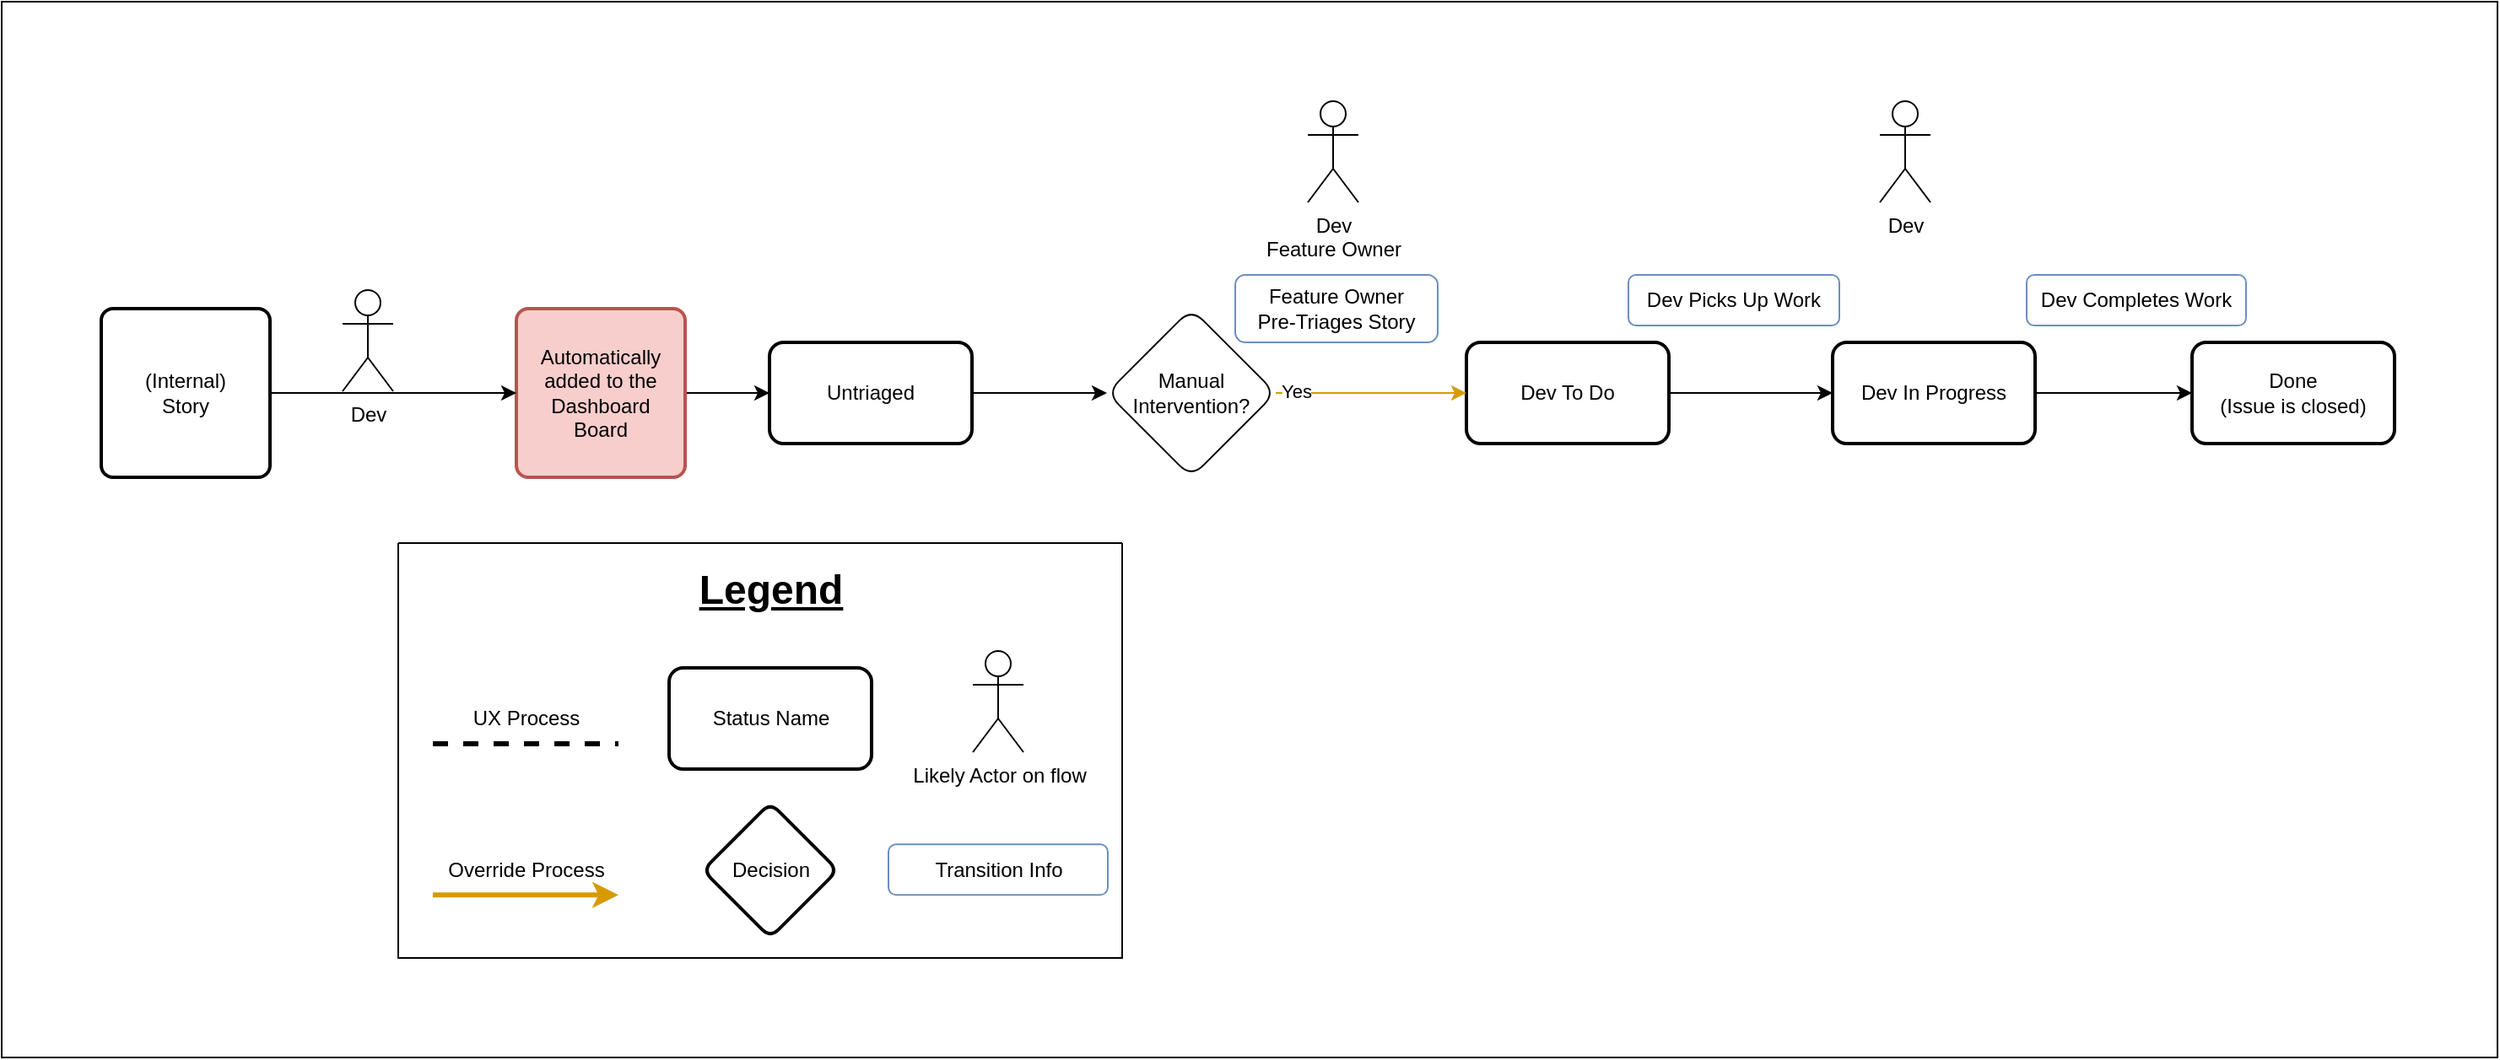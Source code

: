 <mxfile version="21.7.5" type="device" pages="8">
  <diagram name="Story Flow" id="zCmL512rmoMjRUL5NlI9">
    <mxGraphModel dx="3089" dy="1276" grid="0" gridSize="10" guides="1" tooltips="1" connect="1" arrows="1" fold="1" page="0" pageScale="1" pageWidth="850" pageHeight="1100" math="0" shadow="0">
      <root>
        <mxCell id="luJTpm8PmO6ZBvkuiiAE-0" />
        <mxCell id="luJTpm8PmO6ZBvkuiiAE-1" parent="luJTpm8PmO6ZBvkuiiAE-0" />
        <mxCell id="4DELLCQRKcT6BxQbLhj0-0" value="" style="rounded=0;whiteSpace=wrap;html=1;hachureGap=4;fontFamily=Architects Daughter;fontSource=https%3A%2F%2Ffonts.googleapis.com%2Fcss%3Ffamily%3DArchitects%2BDaughter;fontSize=20;labelBackgroundColor=#0A0A0A;noLabel=1;fillColor=#FFFFFF;" vertex="1" parent="luJTpm8PmO6ZBvkuiiAE-1">
          <mxGeometry x="-565" y="88" width="1479" height="626" as="geometry" />
        </mxCell>
        <mxCell id="luJTpm8PmO6ZBvkuiiAE-3" value="" style="swimlane;startSize=0;rounded=1;" vertex="1" parent="luJTpm8PmO6ZBvkuiiAE-1">
          <mxGeometry x="-330" y="409" width="429" height="246" as="geometry" />
        </mxCell>
        <mxCell id="luJTpm8PmO6ZBvkuiiAE-4" value="" style="endArrow=none;html=1;rounded=1;strokeWidth=3;dashed=1;" edge="1" parent="luJTpm8PmO6ZBvkuiiAE-3">
          <mxGeometry width="50" height="50" relative="1" as="geometry">
            <mxPoint x="20.5" y="119" as="sourcePoint" />
            <mxPoint x="130.5" y="119" as="targetPoint" />
          </mxGeometry>
        </mxCell>
        <mxCell id="luJTpm8PmO6ZBvkuiiAE-5" value="UX Process" style="text;html=1;strokeColor=none;fillColor=none;align=center;verticalAlign=middle;whiteSpace=wrap;rounded=1;" vertex="1" parent="luJTpm8PmO6ZBvkuiiAE-3">
          <mxGeometry x="20.5" y="89" width="110" height="30" as="geometry" />
        </mxCell>
        <mxCell id="luJTpm8PmO6ZBvkuiiAE-6" value="Status Name" style="whiteSpace=wrap;html=1;rounded=1;arcSize=14;strokeWidth=2;" vertex="1" parent="luJTpm8PmO6ZBvkuiiAE-3">
          <mxGeometry x="160.5" y="74" width="120" height="60" as="geometry" />
        </mxCell>
        <mxCell id="luJTpm8PmO6ZBvkuiiAE-7" value="" style="endArrow=classic;html=1;rounded=1;strokeWidth=3;fillColor=#ffe6cc;strokeColor=#d79b00;endFill=1;" edge="1" parent="luJTpm8PmO6ZBvkuiiAE-3">
          <mxGeometry width="50" height="50" relative="1" as="geometry">
            <mxPoint x="20.5" y="208.64" as="sourcePoint" />
            <mxPoint x="130.5" y="208.64" as="targetPoint" />
          </mxGeometry>
        </mxCell>
        <mxCell id="luJTpm8PmO6ZBvkuiiAE-8" value="Override Process" style="text;html=1;strokeColor=none;fillColor=none;align=center;verticalAlign=middle;whiteSpace=wrap;rounded=1;" vertex="1" parent="luJTpm8PmO6ZBvkuiiAE-3">
          <mxGeometry x="20.5" y="178.64" width="110" height="30" as="geometry" />
        </mxCell>
        <mxCell id="luJTpm8PmO6ZBvkuiiAE-9" value="Decision" style="rhombus;whiteSpace=wrap;html=1;rounded=1;arcSize=14;strokeWidth=2;" vertex="1" parent="luJTpm8PmO6ZBvkuiiAE-3">
          <mxGeometry x="180.5" y="154" width="80" height="80" as="geometry" />
        </mxCell>
        <mxCell id="luJTpm8PmO6ZBvkuiiAE-10" value="&lt;h1&gt;Legend&lt;/h1&gt;" style="text;html=1;strokeColor=none;fillColor=none;spacing=5;spacingTop=-20;whiteSpace=wrap;overflow=hidden;rounded=1;fontStyle=4;align=center;" vertex="1" parent="luJTpm8PmO6ZBvkuiiAE-3">
          <mxGeometry x="150.5" y="8" width="140" height="40" as="geometry" />
        </mxCell>
        <mxCell id="luJTpm8PmO6ZBvkuiiAE-11" value="Likely Actor on flow" style="shape=umlActor;verticalLabelPosition=bottom;verticalAlign=top;html=1;outlineConnect=0;rounded=1;" vertex="1" parent="luJTpm8PmO6ZBvkuiiAE-3">
          <mxGeometry x="340.5" y="64" width="30" height="60" as="geometry" />
        </mxCell>
        <mxCell id="luJTpm8PmO6ZBvkuiiAE-12" value="Transition Info" style="text;html=1;align=center;verticalAlign=middle;whiteSpace=wrap;rounded=1;fillColor=none;strokeColor=#6c8ebf;" vertex="1" parent="luJTpm8PmO6ZBvkuiiAE-3">
          <mxGeometry x="290.5" y="178.64" width="130" height="30" as="geometry" />
        </mxCell>
        <mxCell id="luJTpm8PmO6ZBvkuiiAE-13" value="" style="edgeStyle=orthogonalEdgeStyle;rounded=1;orthogonalLoop=1;jettySize=auto;html=1;" edge="1" parent="luJTpm8PmO6ZBvkuiiAE-1" source="luJTpm8PmO6ZBvkuiiAE-14" target="luJTpm8PmO6ZBvkuiiAE-18">
          <mxGeometry relative="1" as="geometry" />
        </mxCell>
        <mxCell id="luJTpm8PmO6ZBvkuiiAE-14" value="Automatically&lt;br&gt;added to the Dashboard&lt;br&gt;Board" style="rounded=1;whiteSpace=wrap;html=1;absoluteArcSize=1;arcSize=14;strokeWidth=2;fillColor=#f8cecc;strokeColor=#b85450;" vertex="1" parent="luJTpm8PmO6ZBvkuiiAE-1">
          <mxGeometry x="-260" y="270" width="100" height="100" as="geometry" />
        </mxCell>
        <mxCell id="luJTpm8PmO6ZBvkuiiAE-17" style="edgeStyle=orthogonalEdgeStyle;rounded=1;orthogonalLoop=1;jettySize=auto;html=1;entryX=0;entryY=0.5;entryDx=0;entryDy=0;" edge="1" parent="luJTpm8PmO6ZBvkuiiAE-1" source="luJTpm8PmO6ZBvkuiiAE-18" target="luJTpm8PmO6ZBvkuiiAE-34">
          <mxGeometry relative="1" as="geometry" />
        </mxCell>
        <mxCell id="luJTpm8PmO6ZBvkuiiAE-18" value="Untriaged" style="whiteSpace=wrap;html=1;rounded=1;arcSize=14;strokeWidth=2;" vertex="1" parent="luJTpm8PmO6ZBvkuiiAE-1">
          <mxGeometry x="-110" y="290" width="120" height="60" as="geometry" />
        </mxCell>
        <mxCell id="luJTpm8PmO6ZBvkuiiAE-19" value="" style="edgeStyle=orthogonalEdgeStyle;rounded=1;orthogonalLoop=1;jettySize=auto;html=1;" edge="1" parent="luJTpm8PmO6ZBvkuiiAE-1" source="luJTpm8PmO6ZBvkuiiAE-20" target="luJTpm8PmO6ZBvkuiiAE-22">
          <mxGeometry relative="1" as="geometry" />
        </mxCell>
        <mxCell id="luJTpm8PmO6ZBvkuiiAE-20" value="Dev To Do" style="whiteSpace=wrap;html=1;rounded=1;arcSize=14;strokeWidth=2;shadow=0;" vertex="1" parent="luJTpm8PmO6ZBvkuiiAE-1">
          <mxGeometry x="303" y="290" width="120" height="60" as="geometry" />
        </mxCell>
        <mxCell id="luJTpm8PmO6ZBvkuiiAE-21" style="edgeStyle=orthogonalEdgeStyle;rounded=1;orthogonalLoop=1;jettySize=auto;html=1;entryX=0;entryY=0.5;entryDx=0;entryDy=0;exitX=1;exitY=0.5;exitDx=0;exitDy=0;" edge="1" parent="luJTpm8PmO6ZBvkuiiAE-1" source="luJTpm8PmO6ZBvkuiiAE-22" target="luJTpm8PmO6ZBvkuiiAE-44">
          <mxGeometry relative="1" as="geometry">
            <mxPoint x="1090" y="780" as="targetPoint" />
          </mxGeometry>
        </mxCell>
        <mxCell id="luJTpm8PmO6ZBvkuiiAE-22" value="Dev In Progress" style="whiteSpace=wrap;html=1;rounded=1;arcSize=14;strokeWidth=2;shadow=0;" vertex="1" parent="luJTpm8PmO6ZBvkuiiAE-1">
          <mxGeometry x="520" y="290" width="120" height="60" as="geometry" />
        </mxCell>
        <mxCell id="luJTpm8PmO6ZBvkuiiAE-23" style="edgeStyle=orthogonalEdgeStyle;rounded=1;orthogonalLoop=1;jettySize=auto;html=1;entryX=0;entryY=0.5;entryDx=0;entryDy=0;" edge="1" parent="luJTpm8PmO6ZBvkuiiAE-1" source="luJTpm8PmO6ZBvkuiiAE-24" target="luJTpm8PmO6ZBvkuiiAE-14">
          <mxGeometry relative="1" as="geometry" />
        </mxCell>
        <mxCell id="luJTpm8PmO6ZBvkuiiAE-24" value="(Internal)&lt;br&gt;Story" style="rounded=1;whiteSpace=wrap;html=1;absoluteArcSize=1;arcSize=14;strokeWidth=2;" vertex="1" parent="luJTpm8PmO6ZBvkuiiAE-1">
          <mxGeometry x="-506" y="270" width="100" height="100" as="geometry" />
        </mxCell>
        <mxCell id="luJTpm8PmO6ZBvkuiiAE-27" value="" style="edgeStyle=orthogonalEdgeStyle;rounded=1;orthogonalLoop=1;jettySize=auto;html=1;" edge="1" parent="luJTpm8PmO6ZBvkuiiAE-1" target="luJTpm8PmO6ZBvkuiiAE-30">
          <mxGeometry relative="1" as="geometry">
            <mxPoint x="320" y="780" as="sourcePoint" />
          </mxGeometry>
        </mxCell>
        <mxCell id="luJTpm8PmO6ZBvkuiiAE-32" style="edgeStyle=orthogonalEdgeStyle;rounded=0;orthogonalLoop=1;jettySize=auto;html=1;fillColor=#ffe6cc;strokeColor=#d79b00;" edge="1" parent="luJTpm8PmO6ZBvkuiiAE-1" source="luJTpm8PmO6ZBvkuiiAE-34" target="luJTpm8PmO6ZBvkuiiAE-20">
          <mxGeometry relative="1" as="geometry" />
        </mxCell>
        <mxCell id="luJTpm8PmO6ZBvkuiiAE-33" value="Yes" style="edgeLabel;html=1;align=center;verticalAlign=middle;resizable=0;points=[];" vertex="1" connectable="0" parent="luJTpm8PmO6ZBvkuiiAE-32">
          <mxGeometry x="-0.908" y="2" relative="1" as="geometry">
            <mxPoint x="7" y="1" as="offset" />
          </mxGeometry>
        </mxCell>
        <mxCell id="luJTpm8PmO6ZBvkuiiAE-34" value="Manual&lt;br&gt;Intervention?" style="rhombus;whiteSpace=wrap;html=1;rounded=1;" vertex="1" parent="luJTpm8PmO6ZBvkuiiAE-1">
          <mxGeometry x="90" y="270" width="100" height="100" as="geometry" />
        </mxCell>
        <mxCell id="luJTpm8PmO6ZBvkuiiAE-35" value="Dev" style="shape=umlActor;verticalLabelPosition=bottom;verticalAlign=top;html=1;outlineConnect=0;rounded=1;" vertex="1" parent="luJTpm8PmO6ZBvkuiiAE-1">
          <mxGeometry x="-363" y="259" width="30" height="60" as="geometry" />
        </mxCell>
        <mxCell id="luJTpm8PmO6ZBvkuiiAE-37" value="Dev Picks Up Work" style="text;html=1;align=center;verticalAlign=middle;whiteSpace=wrap;rounded=1;fillColor=none;strokeColor=#6c8ebf;" vertex="1" parent="luJTpm8PmO6ZBvkuiiAE-1">
          <mxGeometry x="399" y="250" width="125" height="30" as="geometry" />
        </mxCell>
        <mxCell id="luJTpm8PmO6ZBvkuiiAE-38" value="Dev Completes Work" style="text;html=1;align=center;verticalAlign=middle;whiteSpace=wrap;rounded=1;fillColor=none;strokeColor=#6c8ebf;" vertex="1" parent="luJTpm8PmO6ZBvkuiiAE-1">
          <mxGeometry x="635" y="250" width="130" height="30" as="geometry" />
        </mxCell>
        <mxCell id="luJTpm8PmO6ZBvkuiiAE-42" value="Dev" style="shape=umlActor;verticalLabelPosition=bottom;verticalAlign=top;html=1;outlineConnect=0;shadow=0;rounded=1;" vertex="1" parent="luJTpm8PmO6ZBvkuiiAE-1">
          <mxGeometry x="548" y="147" width="30" height="60" as="geometry" />
        </mxCell>
        <mxCell id="luJTpm8PmO6ZBvkuiiAE-44" value="Done&lt;br&gt;(Issue is closed)" style="whiteSpace=wrap;html=1;rounded=1;arcSize=14;strokeWidth=2;shadow=0;" vertex="1" parent="luJTpm8PmO6ZBvkuiiAE-1">
          <mxGeometry x="733" y="290" width="120" height="60" as="geometry" />
        </mxCell>
        <mxCell id="luJTpm8PmO6ZBvkuiiAE-45" value="Feature Owner &lt;br&gt;Pre-Triages Story" style="text;html=1;align=center;verticalAlign=middle;whiteSpace=wrap;rounded=1;fillColor=none;strokeColor=#6c8ebf;" vertex="1" parent="luJTpm8PmO6ZBvkuiiAE-1">
          <mxGeometry x="166" y="250" width="120" height="40" as="geometry" />
        </mxCell>
        <mxCell id="luJTpm8PmO6ZBvkuiiAE-46" value="Dev&lt;br&gt;Feature Owner" style="shape=umlActor;verticalLabelPosition=bottom;verticalAlign=top;html=1;outlineConnect=0;rounded=1;" vertex="1" parent="luJTpm8PmO6ZBvkuiiAE-1">
          <mxGeometry x="209" y="147" width="30" height="60" as="geometry" />
        </mxCell>
      </root>
    </mxGraphModel>
  </diagram>
  <diagram name="Tracker Flow" id="2kncG2gwzou3jMd_mC4s">
    <mxGraphModel dx="3089" dy="1276" grid="0" gridSize="10" guides="1" tooltips="1" connect="1" arrows="1" fold="1" page="0" pageScale="1" pageWidth="850" pageHeight="1100" math="0" shadow="0">
      <root>
        <mxCell id="Gq28cxbr4dffxXbNlcwu-0" />
        <mxCell id="Gq28cxbr4dffxXbNlcwu-1" parent="Gq28cxbr4dffxXbNlcwu-0" />
        <mxCell id="5z5HWafxtY6hO-7ljf6l-0" value="" style="rounded=0;whiteSpace=wrap;html=1;hachureGap=4;fontFamily=Architects Daughter;fontSource=https%3A%2F%2Ffonts.googleapis.com%2Fcss%3Ffamily%3DArchitects%2BDaughter;fontSize=20;labelBackgroundColor=#0A0A0A;noLabel=1;fillColor=#FFFFFF;" vertex="1" parent="Gq28cxbr4dffxXbNlcwu-1">
          <mxGeometry x="-554" y="80" width="1495" height="663" as="geometry" />
        </mxCell>
        <mxCell id="Gq28cxbr4dffxXbNlcwu-3" value="" style="swimlane;startSize=0;rounded=1;" vertex="1" parent="Gq28cxbr4dffxXbNlcwu-1">
          <mxGeometry x="-368" y="436" width="429" height="246" as="geometry" />
        </mxCell>
        <mxCell id="Gq28cxbr4dffxXbNlcwu-4" value="" style="endArrow=none;html=1;rounded=1;strokeWidth=3;dashed=1;" edge="1" parent="Gq28cxbr4dffxXbNlcwu-3">
          <mxGeometry width="50" height="50" relative="1" as="geometry">
            <mxPoint x="20.5" y="119" as="sourcePoint" />
            <mxPoint x="130.5" y="119" as="targetPoint" />
          </mxGeometry>
        </mxCell>
        <mxCell id="Gq28cxbr4dffxXbNlcwu-5" value="UX Process" style="text;html=1;strokeColor=none;fillColor=none;align=center;verticalAlign=middle;whiteSpace=wrap;rounded=1;" vertex="1" parent="Gq28cxbr4dffxXbNlcwu-3">
          <mxGeometry x="20.5" y="89" width="110" height="30" as="geometry" />
        </mxCell>
        <mxCell id="Gq28cxbr4dffxXbNlcwu-6" value="Status Name" style="whiteSpace=wrap;html=1;rounded=1;arcSize=14;strokeWidth=2;" vertex="1" parent="Gq28cxbr4dffxXbNlcwu-3">
          <mxGeometry x="160.5" y="74" width="120" height="60" as="geometry" />
        </mxCell>
        <mxCell id="Gq28cxbr4dffxXbNlcwu-7" value="" style="endArrow=classic;html=1;rounded=1;strokeWidth=3;fillColor=#ffe6cc;strokeColor=#d79b00;endFill=1;" edge="1" parent="Gq28cxbr4dffxXbNlcwu-3">
          <mxGeometry width="50" height="50" relative="1" as="geometry">
            <mxPoint x="20.5" y="208.64" as="sourcePoint" />
            <mxPoint x="130.5" y="208.64" as="targetPoint" />
          </mxGeometry>
        </mxCell>
        <mxCell id="Gq28cxbr4dffxXbNlcwu-8" value="Override Process" style="text;html=1;strokeColor=none;fillColor=none;align=center;verticalAlign=middle;whiteSpace=wrap;rounded=1;" vertex="1" parent="Gq28cxbr4dffxXbNlcwu-3">
          <mxGeometry x="20.5" y="178.64" width="110" height="30" as="geometry" />
        </mxCell>
        <mxCell id="Gq28cxbr4dffxXbNlcwu-9" value="Decision" style="rhombus;whiteSpace=wrap;html=1;rounded=1;arcSize=14;strokeWidth=2;" vertex="1" parent="Gq28cxbr4dffxXbNlcwu-3">
          <mxGeometry x="180.5" y="154" width="80" height="80" as="geometry" />
        </mxCell>
        <mxCell id="Gq28cxbr4dffxXbNlcwu-10" value="&lt;h1&gt;Legend&lt;/h1&gt;" style="text;html=1;strokeColor=none;fillColor=none;spacing=5;spacingTop=-20;whiteSpace=wrap;overflow=hidden;rounded=1;fontStyle=4;align=center;" vertex="1" parent="Gq28cxbr4dffxXbNlcwu-3">
          <mxGeometry x="150.5" y="8" width="140" height="40" as="geometry" />
        </mxCell>
        <mxCell id="Gq28cxbr4dffxXbNlcwu-11" value="Likely Actor on flow" style="shape=umlActor;verticalLabelPosition=bottom;verticalAlign=top;html=1;outlineConnect=0;rounded=1;" vertex="1" parent="Gq28cxbr4dffxXbNlcwu-3">
          <mxGeometry x="340.5" y="64" width="30" height="60" as="geometry" />
        </mxCell>
        <mxCell id="Gq28cxbr4dffxXbNlcwu-12" value="Transition Info" style="text;html=1;align=center;verticalAlign=middle;whiteSpace=wrap;rounded=1;fillColor=none;strokeColor=#6c8ebf;" vertex="1" parent="Gq28cxbr4dffxXbNlcwu-3">
          <mxGeometry x="290.5" y="178.64" width="130" height="30" as="geometry" />
        </mxCell>
        <mxCell id="Gq28cxbr4dffxXbNlcwu-13" value="" style="edgeStyle=orthogonalEdgeStyle;rounded=1;orthogonalLoop=1;jettySize=auto;html=1;" edge="1" parent="Gq28cxbr4dffxXbNlcwu-1" source="Gq28cxbr4dffxXbNlcwu-14" target="Gq28cxbr4dffxXbNlcwu-18">
          <mxGeometry relative="1" as="geometry" />
        </mxCell>
        <mxCell id="Gq28cxbr4dffxXbNlcwu-14" value="Automatically&lt;br&gt;added to the Dashboard&lt;br&gt;Board" style="rounded=1;whiteSpace=wrap;html=1;absoluteArcSize=1;arcSize=14;strokeWidth=2;fillColor=#f8cecc;strokeColor=#b85450;" vertex="1" parent="Gq28cxbr4dffxXbNlcwu-1">
          <mxGeometry x="-260" y="270" width="100" height="100" as="geometry" />
        </mxCell>
        <mxCell id="Gq28cxbr4dffxXbNlcwu-17" style="edgeStyle=orthogonalEdgeStyle;rounded=1;orthogonalLoop=1;jettySize=auto;html=1;entryX=0;entryY=0.5;entryDx=0;entryDy=0;" edge="1" parent="Gq28cxbr4dffxXbNlcwu-1" source="Gq28cxbr4dffxXbNlcwu-18" target="Gq28cxbr4dffxXbNlcwu-34">
          <mxGeometry relative="1" as="geometry" />
        </mxCell>
        <mxCell id="Gq28cxbr4dffxXbNlcwu-18" value="Untriaged" style="whiteSpace=wrap;html=1;rounded=1;arcSize=14;strokeWidth=2;" vertex="1" parent="Gq28cxbr4dffxXbNlcwu-1">
          <mxGeometry x="-110" y="290" width="120" height="60" as="geometry" />
        </mxCell>
        <mxCell id="Gq28cxbr4dffxXbNlcwu-19" value="" style="edgeStyle=orthogonalEdgeStyle;rounded=1;orthogonalLoop=1;jettySize=auto;html=1;" edge="1" parent="Gq28cxbr4dffxXbNlcwu-1" target="Gq28cxbr4dffxXbNlcwu-22">
          <mxGeometry relative="1" as="geometry">
            <mxPoint x="703.6" y="465" as="sourcePoint" />
          </mxGeometry>
        </mxCell>
        <mxCell id="Gq28cxbr4dffxXbNlcwu-25" style="edgeStyle=orthogonalEdgeStyle;rounded=1;orthogonalLoop=1;jettySize=auto;html=1;entryX=0;entryY=0.5;entryDx=0;entryDy=0;" edge="1" parent="Gq28cxbr4dffxXbNlcwu-1" source="Gq28cxbr4dffxXbNlcwu-26" target="Gq28cxbr4dffxXbNlcwu-14">
          <mxGeometry relative="1" as="geometry" />
        </mxCell>
        <mxCell id="Gq28cxbr4dffxXbNlcwu-26" value="(Internal)&lt;br&gt;Tracker" style="rounded=1;whiteSpace=wrap;html=1;absoluteArcSize=1;arcSize=14;strokeWidth=2;" vertex="1" parent="Gq28cxbr4dffxXbNlcwu-1">
          <mxGeometry x="-494" y="270" width="100" height="100" as="geometry" />
        </mxCell>
        <mxCell id="Gq28cxbr4dffxXbNlcwu-27" value="" style="edgeStyle=orthogonalEdgeStyle;rounded=1;orthogonalLoop=1;jettySize=auto;html=1;" edge="1" parent="Gq28cxbr4dffxXbNlcwu-1" source="Gq28cxbr4dffxXbNlcwu-28" target="Gq28cxbr4dffxXbNlcwu-30">
          <mxGeometry relative="1" as="geometry" />
        </mxCell>
        <mxCell id="Gq28cxbr4dffxXbNlcwu-28" value="Trackers" style="whiteSpace=wrap;html=1;rounded=1;arcSize=14;strokeWidth=2;" vertex="1" parent="Gq28cxbr4dffxXbNlcwu-1">
          <mxGeometry x="290" y="290" width="120" height="60" as="geometry" />
        </mxCell>
        <mxCell id="Gq28cxbr4dffxXbNlcwu-29" style="edgeStyle=orthogonalEdgeStyle;rounded=1;orthogonalLoop=1;jettySize=auto;html=1;entryX=0;entryY=0.5;entryDx=0;entryDy=0;" edge="1" parent="Gq28cxbr4dffxXbNlcwu-1" source="Gq28cxbr4dffxXbNlcwu-30" target="Gq28cxbr4dffxXbNlcwu-44">
          <mxGeometry relative="1" as="geometry">
            <mxPoint x="1180" y="320" as="targetPoint" />
          </mxGeometry>
        </mxCell>
        <mxCell id="Gq28cxbr4dffxXbNlcwu-30" value="Incubating" style="whiteSpace=wrap;html=1;rounded=1;arcSize=14;strokeWidth=2;" vertex="1" parent="Gq28cxbr4dffxXbNlcwu-1">
          <mxGeometry x="527" y="290" width="120" height="60" as="geometry" />
        </mxCell>
        <mxCell id="FLWwhRZlE8Z-Lfnb07CD-0" style="edgeStyle=orthogonalEdgeStyle;rounded=0;orthogonalLoop=1;jettySize=auto;html=1;entryX=0;entryY=0.5;entryDx=0;entryDy=0;fillColor=#ffe6cc;strokeColor=#d79b00;" edge="1" parent="Gq28cxbr4dffxXbNlcwu-1" source="Gq28cxbr4dffxXbNlcwu-34" target="Gq28cxbr4dffxXbNlcwu-28">
          <mxGeometry relative="1" as="geometry" />
        </mxCell>
        <mxCell id="FLWwhRZlE8Z-Lfnb07CD-1" value="Yes" style="edgeLabel;html=1;align=center;verticalAlign=middle;resizable=0;points=[];" vertex="1" connectable="0" parent="FLWwhRZlE8Z-Lfnb07CD-0">
          <mxGeometry x="-0.746" y="-1" relative="1" as="geometry">
            <mxPoint as="offset" />
          </mxGeometry>
        </mxCell>
        <mxCell id="Gq28cxbr4dffxXbNlcwu-34" value="Manual&lt;br&gt;Intervention?" style="rhombus;whiteSpace=wrap;html=1;rounded=1;" vertex="1" parent="Gq28cxbr4dffxXbNlcwu-1">
          <mxGeometry x="90" y="270" width="100" height="100" as="geometry" />
        </mxCell>
        <mxCell id="Gq28cxbr4dffxXbNlcwu-36" value="UX Lead / UI Owner" style="shape=umlActor;verticalLabelPosition=bottom;verticalAlign=top;html=1;outlineConnect=0;rounded=1;" vertex="1" parent="Gq28cxbr4dffxXbNlcwu-1">
          <mxGeometry x="-344" y="226" width="30" height="60" as="geometry" />
        </mxCell>
        <mxCell id="Gq28cxbr4dffxXbNlcwu-39" value="Feature Owner &lt;br&gt;Pre-Triages Tracker" style="text;html=1;align=center;verticalAlign=middle;whiteSpace=wrap;rounded=1;fillColor=none;strokeColor=#6c8ebf;" vertex="1" parent="Gq28cxbr4dffxXbNlcwu-1">
          <mxGeometry x="160" y="360" width="120" height="40" as="geometry" />
        </mxCell>
        <mxCell id="Gq28cxbr4dffxXbNlcwu-40" value="Feature Complete &amp;amp; Merged to Incubation Branch" style="text;html=1;align=center;verticalAlign=middle;whiteSpace=wrap;rounded=1;fillColor=none;strokeColor=#6c8ebf;" vertex="1" parent="Gq28cxbr4dffxXbNlcwu-1">
          <mxGeometry x="390" y="357.5" width="120" height="50" as="geometry" />
        </mxCell>
        <mxCell id="Gq28cxbr4dffxXbNlcwu-41" value="Feature Merged To Main" style="text;html=1;align=center;verticalAlign=middle;whiteSpace=wrap;rounded=1;fillColor=none;strokeColor=#6c8ebf;" vertex="1" parent="Gq28cxbr4dffxXbNlcwu-1">
          <mxGeometry x="628" y="365" width="130" height="35" as="geometry" />
        </mxCell>
        <mxCell id="Gq28cxbr4dffxXbNlcwu-43" value="Dev&lt;br&gt;Feature Owner" style="shape=umlActor;verticalLabelPosition=bottom;verticalAlign=top;html=1;outlineConnect=0;rounded=1;" vertex="1" parent="Gq28cxbr4dffxXbNlcwu-1">
          <mxGeometry x="332" y="145" width="30" height="60" as="geometry" />
        </mxCell>
        <mxCell id="Gq28cxbr4dffxXbNlcwu-44" value="Done&lt;br&gt;(Issue is closed)" style="whiteSpace=wrap;html=1;rounded=1;arcSize=14;strokeWidth=2;shadow=0;" vertex="1" parent="Gq28cxbr4dffxXbNlcwu-1">
          <mxGeometry x="761" y="290" width="120" height="60" as="geometry" />
        </mxCell>
      </root>
    </mxGraphModel>
  </diagram>
  <diagram name="Feature Flow" id="MhDnyAuSFn6GYuuw653c">
    <mxGraphModel dx="2599" dy="1003" grid="0" gridSize="10" guides="1" tooltips="1" connect="1" arrows="1" fold="1" page="0" pageScale="1" pageWidth="850" pageHeight="1100" math="0" shadow="0">
      <root>
        <mxCell id="l_tJHxgit0r5EpojBYQe-0" />
        <mxCell id="l_tJHxgit0r5EpojBYQe-1" parent="l_tJHxgit0r5EpojBYQe-0" />
        <mxCell id="EuPfRRwoJMmRpM6e_q5h-0" value="" style="rounded=0;whiteSpace=wrap;html=1;hachureGap=4;fontFamily=Architects Daughter;fontSource=https%3A%2F%2Ffonts.googleapis.com%2Fcss%3Ffamily%3DArchitects%2BDaughter;fontSize=20;labelBackgroundColor=#0A0A0A;noLabel=1;fillColor=#FFFFFF;" vertex="1" parent="l_tJHxgit0r5EpojBYQe-1">
          <mxGeometry x="-651" y="160" width="1637" height="836" as="geometry" />
        </mxCell>
        <mxCell id="l_tJHxgit0r5EpojBYQe-3" value="" style="swimlane;startSize=0;rounded=1;" vertex="1" parent="l_tJHxgit0r5EpojBYQe-1">
          <mxGeometry x="-344" y="568" width="429" height="246" as="geometry" />
        </mxCell>
        <mxCell id="l_tJHxgit0r5EpojBYQe-4" value="" style="endArrow=none;html=1;rounded=1;strokeWidth=3;dashed=1;" edge="1" parent="l_tJHxgit0r5EpojBYQe-3">
          <mxGeometry width="50" height="50" relative="1" as="geometry">
            <mxPoint x="20.5" y="119" as="sourcePoint" />
            <mxPoint x="130.5" y="119" as="targetPoint" />
          </mxGeometry>
        </mxCell>
        <mxCell id="l_tJHxgit0r5EpojBYQe-5" value="UX Process" style="text;html=1;strokeColor=none;fillColor=none;align=center;verticalAlign=middle;whiteSpace=wrap;rounded=1;" vertex="1" parent="l_tJHxgit0r5EpojBYQe-3">
          <mxGeometry x="20.5" y="89" width="110" height="30" as="geometry" />
        </mxCell>
        <mxCell id="l_tJHxgit0r5EpojBYQe-6" value="Status Name" style="whiteSpace=wrap;html=1;rounded=1;arcSize=14;strokeWidth=2;" vertex="1" parent="l_tJHxgit0r5EpojBYQe-3">
          <mxGeometry x="160.5" y="74" width="120" height="60" as="geometry" />
        </mxCell>
        <mxCell id="l_tJHxgit0r5EpojBYQe-7" value="" style="endArrow=classic;html=1;rounded=1;strokeWidth=3;fillColor=#ffe6cc;strokeColor=#d79b00;endFill=1;" edge="1" parent="l_tJHxgit0r5EpojBYQe-3">
          <mxGeometry width="50" height="50" relative="1" as="geometry">
            <mxPoint x="20.5" y="208.64" as="sourcePoint" />
            <mxPoint x="130.5" y="208.64" as="targetPoint" />
          </mxGeometry>
        </mxCell>
        <mxCell id="l_tJHxgit0r5EpojBYQe-8" value="Override Process" style="text;html=1;strokeColor=none;fillColor=none;align=center;verticalAlign=middle;whiteSpace=wrap;rounded=1;" vertex="1" parent="l_tJHxgit0r5EpojBYQe-3">
          <mxGeometry x="20.5" y="178.64" width="110" height="30" as="geometry" />
        </mxCell>
        <mxCell id="l_tJHxgit0r5EpojBYQe-9" value="Decision" style="rhombus;whiteSpace=wrap;html=1;rounded=1;arcSize=14;strokeWidth=2;" vertex="1" parent="l_tJHxgit0r5EpojBYQe-3">
          <mxGeometry x="180.5" y="154" width="80" height="80" as="geometry" />
        </mxCell>
        <mxCell id="l_tJHxgit0r5EpojBYQe-10" value="&lt;h1&gt;Legend&lt;/h1&gt;" style="text;html=1;strokeColor=none;fillColor=none;spacing=5;spacingTop=-20;whiteSpace=wrap;overflow=hidden;rounded=1;fontStyle=4;align=center;" vertex="1" parent="l_tJHxgit0r5EpojBYQe-3">
          <mxGeometry x="150.5" y="8" width="140" height="40" as="geometry" />
        </mxCell>
        <mxCell id="l_tJHxgit0r5EpojBYQe-11" value="Likely Actor on flow" style="shape=umlActor;verticalLabelPosition=bottom;verticalAlign=top;html=1;outlineConnect=0;rounded=1;" vertex="1" parent="l_tJHxgit0r5EpojBYQe-3">
          <mxGeometry x="340.5" y="64" width="30" height="60" as="geometry" />
        </mxCell>
        <mxCell id="l_tJHxgit0r5EpojBYQe-12" value="Transition Info" style="text;html=1;align=center;verticalAlign=middle;whiteSpace=wrap;rounded=1;fillColor=none;strokeColor=#6c8ebf;" vertex="1" parent="l_tJHxgit0r5EpojBYQe-3">
          <mxGeometry x="290.5" y="178.64" width="130" height="30" as="geometry" />
        </mxCell>
        <mxCell id="l_tJHxgit0r5EpojBYQe-13" value="" style="edgeStyle=orthogonalEdgeStyle;rounded=1;orthogonalLoop=1;jettySize=auto;html=1;" edge="1" parent="l_tJHxgit0r5EpojBYQe-1" source="l_tJHxgit0r5EpojBYQe-14" target="l_tJHxgit0r5EpojBYQe-20">
          <mxGeometry relative="1" as="geometry" />
        </mxCell>
        <mxCell id="l_tJHxgit0r5EpojBYQe-14" value="Automatically&lt;br&gt;added to the Dashboard&lt;br&gt;Board" style="rounded=1;whiteSpace=wrap;html=1;absoluteArcSize=1;arcSize=14;strokeWidth=2;fillColor=#f8cecc;strokeColor=#b85450;" vertex="1" parent="l_tJHxgit0r5EpojBYQe-1">
          <mxGeometry x="-260" y="270" width="100" height="100" as="geometry" />
        </mxCell>
        <mxCell id="l_tJHxgit0r5EpojBYQe-17" style="edgeStyle=orthogonalEdgeStyle;rounded=1;orthogonalLoop=1;jettySize=auto;html=1;entryX=0;entryY=0.5;entryDx=0;entryDy=0;fillColor=#ffe6cc;strokeColor=#d79b00;exitX=0.5;exitY=1;exitDx=0;exitDy=0;" edge="1" parent="l_tJHxgit0r5EpojBYQe-1" source="l_tJHxgit0r5EpojBYQe-74" target="l_tJHxgit0r5EpojBYQe-66">
          <mxGeometry relative="1" as="geometry">
            <Array as="points">
              <mxPoint x="140" y="780" />
            </Array>
          </mxGeometry>
        </mxCell>
        <mxCell id="l_tJHxgit0r5EpojBYQe-18" value="Yes" style="edgeLabel;html=1;align=center;verticalAlign=middle;resizable=0;points=[];rounded=1;" vertex="1" connectable="0" parent="l_tJHxgit0r5EpojBYQe-17">
          <mxGeometry x="-0.852" y="-3" relative="1" as="geometry">
            <mxPoint x="3" y="-12" as="offset" />
          </mxGeometry>
        </mxCell>
        <mxCell id="l_tJHxgit0r5EpojBYQe-19" style="edgeStyle=orthogonalEdgeStyle;rounded=1;orthogonalLoop=1;jettySize=auto;html=1;entryX=0;entryY=0.5;entryDx=0;entryDy=0;" edge="1" parent="l_tJHxgit0r5EpojBYQe-1" source="l_tJHxgit0r5EpojBYQe-20" target="l_tJHxgit0r5EpojBYQe-74">
          <mxGeometry relative="1" as="geometry" />
        </mxCell>
        <mxCell id="l_tJHxgit0r5EpojBYQe-20" value="Untriaged" style="whiteSpace=wrap;html=1;rounded=1;arcSize=14;strokeWidth=2;" vertex="1" parent="l_tJHxgit0r5EpojBYQe-1">
          <mxGeometry x="-110" y="290" width="120" height="60" as="geometry" />
        </mxCell>
        <mxCell id="l_tJHxgit0r5EpojBYQe-29" value="" style="edgeStyle=orthogonalEdgeStyle;rounded=1;orthogonalLoop=1;jettySize=auto;html=1;" edge="1" parent="l_tJHxgit0r5EpojBYQe-1" source="l_tJHxgit0r5EpojBYQe-30" target="l_tJHxgit0r5EpojBYQe-38">
          <mxGeometry relative="1" as="geometry" />
        </mxCell>
        <mxCell id="l_tJHxgit0r5EpojBYQe-30" value="Dev To Do" style="whiteSpace=wrap;html=1;rounded=1;arcSize=14;strokeWidth=2;shadow=0;" vertex="1" parent="l_tJHxgit0r5EpojBYQe-1">
          <mxGeometry x="643.5" y="405" width="120" height="60" as="geometry" />
        </mxCell>
        <mxCell id="l_tJHxgit0r5EpojBYQe-37" style="edgeStyle=orthogonalEdgeStyle;rounded=1;orthogonalLoop=1;jettySize=auto;html=1;entryX=0;entryY=0.5;entryDx=0;entryDy=0;exitX=0.5;exitY=1;exitDx=0;exitDy=0;" edge="1" parent="l_tJHxgit0r5EpojBYQe-1" source="l_tJHxgit0r5EpojBYQe-38" target="l_tJHxgit0r5EpojBYQe-105">
          <mxGeometry relative="1" as="geometry">
            <mxPoint x="1090" y="780" as="targetPoint" />
          </mxGeometry>
        </mxCell>
        <mxCell id="l_tJHxgit0r5EpojBYQe-38" value="Dev In Progress" style="whiteSpace=wrap;html=1;rounded=1;arcSize=14;strokeWidth=2;shadow=0;" vertex="1" parent="l_tJHxgit0r5EpojBYQe-1">
          <mxGeometry x="643.5" y="577" width="120" height="60" as="geometry" />
        </mxCell>
        <mxCell id="l_tJHxgit0r5EpojBYQe-48" style="edgeStyle=orthogonalEdgeStyle;rounded=1;orthogonalLoop=1;jettySize=auto;html=1;entryX=0;entryY=0.5;entryDx=0;entryDy=0;" edge="1" parent="l_tJHxgit0r5EpojBYQe-1" source="l_tJHxgit0r5EpojBYQe-49" target="l_tJHxgit0r5EpojBYQe-14">
          <mxGeometry relative="1" as="geometry" />
        </mxCell>
        <mxCell id="l_tJHxgit0r5EpojBYQe-49" value="(Internal)&lt;br&gt;Story" style="rounded=1;whiteSpace=wrap;html=1;absoluteArcSize=1;arcSize=14;strokeWidth=2;" vertex="1" parent="l_tJHxgit0r5EpojBYQe-1">
          <mxGeometry x="-591" y="330" width="100" height="100" as="geometry" />
        </mxCell>
        <mxCell id="l_tJHxgit0r5EpojBYQe-56" style="edgeStyle=orthogonalEdgeStyle;rounded=1;orthogonalLoop=1;jettySize=auto;html=1;entryX=0;entryY=0.5;entryDx=0;entryDy=0;" edge="1" parent="l_tJHxgit0r5EpojBYQe-1" source="l_tJHxgit0r5EpojBYQe-57" target="l_tJHxgit0r5EpojBYQe-14">
          <mxGeometry relative="1" as="geometry" />
        </mxCell>
        <mxCell id="l_tJHxgit0r5EpojBYQe-57" value="(Internal)&lt;br&gt;Tracker" style="rounded=1;whiteSpace=wrap;html=1;absoluteArcSize=1;arcSize=14;strokeWidth=2;" vertex="1" parent="l_tJHxgit0r5EpojBYQe-1">
          <mxGeometry x="-591" y="220" width="100" height="100" as="geometry" />
        </mxCell>
        <mxCell id="l_tJHxgit0r5EpojBYQe-65" value="" style="edgeStyle=orthogonalEdgeStyle;rounded=1;orthogonalLoop=1;jettySize=auto;html=1;" edge="1" parent="l_tJHxgit0r5EpojBYQe-1" source="l_tJHxgit0r5EpojBYQe-66" target="l_tJHxgit0r5EpojBYQe-68">
          <mxGeometry relative="1" as="geometry" />
        </mxCell>
        <mxCell id="l_tJHxgit0r5EpojBYQe-66" value="Trackers" style="whiteSpace=wrap;html=1;rounded=1;arcSize=14;strokeWidth=2;" vertex="1" parent="l_tJHxgit0r5EpojBYQe-1">
          <mxGeometry x="200" y="750" width="120" height="60" as="geometry" />
        </mxCell>
        <mxCell id="l_tJHxgit0r5EpojBYQe-67" style="edgeStyle=orthogonalEdgeStyle;rounded=1;orthogonalLoop=1;jettySize=auto;html=1;entryX=0;entryY=0.5;entryDx=0;entryDy=0;" edge="1" parent="l_tJHxgit0r5EpojBYQe-1" source="l_tJHxgit0r5EpojBYQe-68" target="l_tJHxgit0r5EpojBYQe-105">
          <mxGeometry relative="1" as="geometry">
            <mxPoint x="1090" y="780" as="targetPoint" />
          </mxGeometry>
        </mxCell>
        <mxCell id="l_tJHxgit0r5EpojBYQe-68" value="Incubating" style="whiteSpace=wrap;html=1;rounded=1;arcSize=14;strokeWidth=2;" vertex="1" parent="l_tJHxgit0r5EpojBYQe-1">
          <mxGeometry x="540" y="750" width="120" height="60" as="geometry" />
        </mxCell>
        <mxCell id="l_tJHxgit0r5EpojBYQe-71" value="Dev&lt;br&gt;Feature Owner" style="shape=umlActor;verticalLabelPosition=bottom;verticalAlign=top;html=1;outlineConnect=0;rounded=1;" vertex="1" parent="l_tJHxgit0r5EpojBYQe-1">
          <mxGeometry x="55" y="392" width="30" height="60" as="geometry" />
        </mxCell>
        <mxCell id="kkjYb5-1-v1VhpHuUq9H-0" style="edgeStyle=orthogonalEdgeStyle;rounded=0;orthogonalLoop=1;jettySize=auto;html=1;fillColor=#ffe6cc;strokeColor=#d79b00;" edge="1" parent="l_tJHxgit0r5EpojBYQe-1" source="l_tJHxgit0r5EpojBYQe-74" target="l_tJHxgit0r5EpojBYQe-30">
          <mxGeometry relative="1" as="geometry" />
        </mxCell>
        <mxCell id="kkjYb5-1-v1VhpHuUq9H-1" value="Yes" style="edgeLabel;html=1;align=center;verticalAlign=middle;resizable=0;points=[];" vertex="1" connectable="0" parent="kkjYb5-1-v1VhpHuUq9H-0">
          <mxGeometry x="-0.908" y="2" relative="1" as="geometry">
            <mxPoint as="offset" />
          </mxGeometry>
        </mxCell>
        <mxCell id="l_tJHxgit0r5EpojBYQe-74" value="Manual&lt;br&gt;Intervention?" style="rhombus;whiteSpace=wrap;html=1;rounded=1;" vertex="1" parent="l_tJHxgit0r5EpojBYQe-1">
          <mxGeometry x="90" y="270" width="100" height="100" as="geometry" />
        </mxCell>
        <mxCell id="l_tJHxgit0r5EpojBYQe-77" value="Dev" style="shape=umlActor;verticalLabelPosition=bottom;verticalAlign=top;html=1;outlineConnect=0;rounded=1;" vertex="1" parent="l_tJHxgit0r5EpojBYQe-1">
          <mxGeometry x="-448" y="320" width="30" height="60" as="geometry" />
        </mxCell>
        <mxCell id="l_tJHxgit0r5EpojBYQe-78" value="UX Lead / UI Owner" style="shape=umlActor;verticalLabelPosition=bottom;verticalAlign=top;html=1;outlineConnect=0;rounded=1;" vertex="1" parent="l_tJHxgit0r5EpojBYQe-1">
          <mxGeometry x="-448" y="210" width="30" height="60" as="geometry" />
        </mxCell>
        <mxCell id="l_tJHxgit0r5EpojBYQe-85" value="Dev Picks Up Work" style="text;html=1;align=center;verticalAlign=middle;whiteSpace=wrap;rounded=1;fillColor=none;strokeColor=#6c8ebf;" vertex="1" parent="l_tJHxgit0r5EpojBYQe-1">
          <mxGeometry x="566" y="480" width="125" height="30" as="geometry" />
        </mxCell>
        <mxCell id="l_tJHxgit0r5EpojBYQe-86" value="Dev Completes Work" style="text;html=1;align=center;verticalAlign=middle;whiteSpace=wrap;rounded=1;fillColor=none;strokeColor=#6c8ebf;" vertex="1" parent="l_tJHxgit0r5EpojBYQe-1">
          <mxGeometry x="563.5" y="655" width="130" height="30" as="geometry" />
        </mxCell>
        <mxCell id="l_tJHxgit0r5EpojBYQe-93" value="Feature Owner &lt;br&gt;Pre-Triages Tracker" style="text;html=1;align=center;verticalAlign=middle;whiteSpace=wrap;rounded=1;fillColor=none;strokeColor=#6c8ebf;" vertex="1" parent="l_tJHxgit0r5EpojBYQe-1">
          <mxGeometry x="10" y="497" width="120" height="40" as="geometry" />
        </mxCell>
        <mxCell id="l_tJHxgit0r5EpojBYQe-95" value="Feature Complete &amp;amp; Merged to Incubation Branch" style="text;html=1;align=center;verticalAlign=middle;whiteSpace=wrap;rounded=1;fillColor=none;strokeColor=#6c8ebf;" vertex="1" parent="l_tJHxgit0r5EpojBYQe-1">
          <mxGeometry x="328" y="795" width="120" height="50" as="geometry" />
        </mxCell>
        <mxCell id="l_tJHxgit0r5EpojBYQe-96" value="Feature Merged To Main" style="text;html=1;align=center;verticalAlign=middle;whiteSpace=wrap;rounded=1;fillColor=none;strokeColor=#6c8ebf;" vertex="1" parent="l_tJHxgit0r5EpojBYQe-1">
          <mxGeometry x="671" y="810" width="130" height="35" as="geometry" />
        </mxCell>
        <mxCell id="l_tJHxgit0r5EpojBYQe-98" value="Dev" style="shape=umlActor;verticalLabelPosition=bottom;verticalAlign=top;html=1;outlineConnect=0;shadow=0;rounded=1;" vertex="1" parent="l_tJHxgit0r5EpojBYQe-1">
          <mxGeometry x="581.5" y="541" width="30" height="60" as="geometry" />
        </mxCell>
        <mxCell id="l_tJHxgit0r5EpojBYQe-100" value="Dev&lt;br&gt;Feature Owner" style="shape=umlActor;verticalLabelPosition=bottom;verticalAlign=top;html=1;outlineConnect=0;rounded=1;" vertex="1" parent="l_tJHxgit0r5EpojBYQe-1">
          <mxGeometry x="510" y="840" width="30" height="60" as="geometry" />
        </mxCell>
        <mxCell id="l_tJHxgit0r5EpojBYQe-105" value="Done&lt;br&gt;(Issue is closed)" style="whiteSpace=wrap;html=1;rounded=1;arcSize=14;strokeWidth=2;shadow=0;" vertex="1" parent="l_tJHxgit0r5EpojBYQe-1">
          <mxGeometry x="806.5" y="750" width="120" height="60" as="geometry" />
        </mxCell>
        <mxCell id="l_tJHxgit0r5EpojBYQe-108" value="Feature Owner &lt;br&gt;Pre-Triages Story" style="text;html=1;align=center;verticalAlign=middle;whiteSpace=wrap;rounded=1;fillColor=none;strokeColor=#6c8ebf;" vertex="1" parent="l_tJHxgit0r5EpojBYQe-1">
          <mxGeometry x="457" y="243" width="120" height="40" as="geometry" />
        </mxCell>
        <mxCell id="l_tJHxgit0r5EpojBYQe-109" value="Dev&lt;br&gt;Feature Owner" style="shape=umlActor;verticalLabelPosition=bottom;verticalAlign=top;html=1;outlineConnect=0;rounded=1;" vertex="1" parent="l_tJHxgit0r5EpojBYQe-1">
          <mxGeometry x="403" y="213" width="30" height="60" as="geometry" />
        </mxCell>
      </root>
    </mxGraphModel>
  </diagram>
  <diagram name="Standard Flow" id="NVpA8fe61vHQ1PqkaX90">
    <mxGraphModel dx="3598" dy="1960" grid="0" gridSize="10" guides="1" tooltips="1" connect="1" arrows="1" fold="1" page="0" pageScale="1" pageWidth="850" pageHeight="1100" math="0" shadow="0">
      <root>
        <mxCell id="iqN7Oi2I1R34jZO3CWCt-0" />
        <mxCell id="iqN7Oi2I1R34jZO3CWCt-1" parent="iqN7Oi2I1R34jZO3CWCt-0" />
        <mxCell id="PJBRolDhdYlKyinylkBI-0" value="" style="rounded=0;whiteSpace=wrap;html=1;hachureGap=4;fontFamily=Architects Daughter;fontSource=https%3A%2F%2Ffonts.googleapis.com%2Fcss%3Ffamily%3DArchitects%2BDaughter;fontSize=20;labelBackgroundColor=#0A0A0A;noLabel=1;fillColor=#FFFFFF;" vertex="1" parent="iqN7Oi2I1R34jZO3CWCt-1">
          <mxGeometry x="-550" y="-105" width="1686" height="974" as="geometry" />
        </mxCell>
        <mxCell id="iqN7Oi2I1R34jZO3CWCt-13" value="" style="edgeStyle=orthogonalEdgeStyle;rounded=1;orthogonalLoop=1;jettySize=auto;html=1;" edge="1" parent="iqN7Oi2I1R34jZO3CWCt-1" source="iqN7Oi2I1R34jZO3CWCt-14" target="iqN7Oi2I1R34jZO3CWCt-20">
          <mxGeometry relative="1" as="geometry" />
        </mxCell>
        <mxCell id="iqN7Oi2I1R34jZO3CWCt-14" value="Automatically&lt;br&gt;added to the Dashboard&lt;br&gt;Board" style="rounded=1;whiteSpace=wrap;html=1;absoluteArcSize=1;arcSize=14;strokeWidth=2;fillColor=#f8cecc;strokeColor=#b85450;" vertex="1" parent="iqN7Oi2I1R34jZO3CWCt-1">
          <mxGeometry x="-260" y="270" width="100" height="100" as="geometry" />
        </mxCell>
        <mxCell id="iqN7Oi2I1R34jZO3CWCt-19" style="edgeStyle=orthogonalEdgeStyle;rounded=1;orthogonalLoop=1;jettySize=auto;html=1;entryX=0;entryY=0.5;entryDx=0;entryDy=0;" edge="1" parent="iqN7Oi2I1R34jZO3CWCt-1" source="iqN7Oi2I1R34jZO3CWCt-20" target="iqN7Oi2I1R34jZO3CWCt-74">
          <mxGeometry relative="1" as="geometry" />
        </mxCell>
        <mxCell id="iqN7Oi2I1R34jZO3CWCt-20" value="Untriaged" style="whiteSpace=wrap;html=1;rounded=1;arcSize=14;strokeWidth=2;" vertex="1" parent="iqN7Oi2I1R34jZO3CWCt-1">
          <mxGeometry x="-110" y="290" width="120" height="60" as="geometry" />
        </mxCell>
        <mxCell id="iqN7Oi2I1R34jZO3CWCt-21" value="" style="edgeStyle=orthogonalEdgeStyle;rounded=1;orthogonalLoop=1;jettySize=auto;html=1;" edge="1" parent="iqN7Oi2I1R34jZO3CWCt-1" source="iqN7Oi2I1R34jZO3CWCt-26" target="iqN7Oi2I1R34jZO3CWCt-28">
          <mxGeometry relative="1" as="geometry" />
        </mxCell>
        <mxCell id="iqN7Oi2I1R34jZO3CWCt-22" value="Yes" style="edgeLabel;html=1;align=center;verticalAlign=middle;resizable=0;points=[];rounded=1;" vertex="1" connectable="0" parent="iqN7Oi2I1R34jZO3CWCt-21">
          <mxGeometry x="-0.176" y="1" relative="1" as="geometry">
            <mxPoint x="1" y="113" as="offset" />
          </mxGeometry>
        </mxCell>
        <mxCell id="iqN7Oi2I1R34jZO3CWCt-23" value="" style="edgeStyle=orthogonalEdgeStyle;rounded=1;orthogonalLoop=1;jettySize=auto;html=1;" edge="1" parent="iqN7Oi2I1R34jZO3CWCt-1" source="iqN7Oi2I1R34jZO3CWCt-26" target="iqN7Oi2I1R34jZO3CWCt-30">
          <mxGeometry relative="1" as="geometry" />
        </mxCell>
        <mxCell id="iqN7Oi2I1R34jZO3CWCt-24" value="No" style="edgeLabel;html=1;align=center;verticalAlign=middle;resizable=0;points=[];rounded=1;" vertex="1" connectable="0" parent="iqN7Oi2I1R34jZO3CWCt-23">
          <mxGeometry x="-0.246" y="3" relative="1" as="geometry">
            <mxPoint x="-174" y="3" as="offset" />
          </mxGeometry>
        </mxCell>
        <mxCell id="iqN7Oi2I1R34jZO3CWCt-25" value="No" style="edgeLabel;html=1;align=center;verticalAlign=middle;resizable=0;points=[];rounded=1;" vertex="1" connectable="0" parent="iqN7Oi2I1R34jZO3CWCt-23">
          <mxGeometry x="-0.795" y="3" relative="1" as="geometry">
            <mxPoint x="-9" y="2" as="offset" />
          </mxGeometry>
        </mxCell>
        <mxCell id="iqN7Oi2I1R34jZO3CWCt-26" value="Needs UX?" style="rhombus;whiteSpace=wrap;html=1;rounded=1;arcSize=14;strokeWidth=2;" vertex="1" parent="iqN7Oi2I1R34jZO3CWCt-1">
          <mxGeometry x="430" y="395" width="80" height="80" as="geometry" />
        </mxCell>
        <mxCell id="iqN7Oi2I1R34jZO3CWCt-27" style="edgeStyle=orthogonalEdgeStyle;rounded=1;orthogonalLoop=1;jettySize=auto;html=1;entryX=0;entryY=0.5;entryDx=0;entryDy=0;dashed=1;" edge="1" parent="iqN7Oi2I1R34jZO3CWCt-1" source="iqN7Oi2I1R34jZO3CWCt-28" target="iqN7Oi2I1R34jZO3CWCt-53">
          <mxGeometry relative="1" as="geometry" />
        </mxCell>
        <mxCell id="iqN7Oi2I1R34jZO3CWCt-28" value="UX Backlog" style="whiteSpace=wrap;html=1;rounded=1;arcSize=14;strokeWidth=2;dashed=1;" vertex="1" parent="iqN7Oi2I1R34jZO3CWCt-1">
          <mxGeometry x="410" y="98" width="120" height="60" as="geometry" />
        </mxCell>
        <mxCell id="iqN7Oi2I1R34jZO3CWCt-29" value="" style="edgeStyle=orthogonalEdgeStyle;rounded=1;orthogonalLoop=1;jettySize=auto;html=1;" edge="1" parent="iqN7Oi2I1R34jZO3CWCt-1" source="iqN7Oi2I1R34jZO3CWCt-30" target="iqN7Oi2I1R34jZO3CWCt-38">
          <mxGeometry relative="1" as="geometry" />
        </mxCell>
        <mxCell id="iqN7Oi2I1R34jZO3CWCt-30" value="Dev To Do" style="whiteSpace=wrap;html=1;rounded=1;arcSize=14;strokeWidth=2;shadow=0;" vertex="1" parent="iqN7Oi2I1R34jZO3CWCt-1">
          <mxGeometry x="900" y="405" width="120" height="60" as="geometry" />
        </mxCell>
        <mxCell id="iqN7Oi2I1R34jZO3CWCt-31" style="edgeStyle=orthogonalEdgeStyle;rounded=1;orthogonalLoop=1;jettySize=auto;html=1;entryX=0;entryY=0.5;entryDx=0;entryDy=0;dashed=1;" edge="1" parent="iqN7Oi2I1R34jZO3CWCt-1" source="iqN7Oi2I1R34jZO3CWCt-32" target="iqN7Oi2I1R34jZO3CWCt-36">
          <mxGeometry relative="1" as="geometry" />
        </mxCell>
        <mxCell id="iqN7Oi2I1R34jZO3CWCt-32" value="UX In Progress" style="whiteSpace=wrap;html=1;rounded=1;arcSize=14;strokeWidth=2;dashed=1;" vertex="1" parent="iqN7Oi2I1R34jZO3CWCt-1">
          <mxGeometry x="730" y="98" width="120" height="60" as="geometry" />
        </mxCell>
        <mxCell id="iqN7Oi2I1R34jZO3CWCt-34" value="No" style="edgeStyle=orthogonalEdgeStyle;rounded=1;orthogonalLoop=1;jettySize=auto;html=1;entryX=0.5;entryY=0;entryDx=0;entryDy=0;dashed=1;" edge="1" parent="iqN7Oi2I1R34jZO3CWCt-1" source="iqN7Oi2I1R34jZO3CWCt-36" target="iqN7Oi2I1R34jZO3CWCt-102">
          <mxGeometry x="-0.689" relative="1" as="geometry">
            <mxPoint x="960" y="155" as="targetPoint" />
            <mxPoint as="offset" />
          </mxGeometry>
        </mxCell>
        <mxCell id="iqN7Oi2I1R34jZO3CWCt-35" value="No" style="edgeLabel;html=1;align=center;verticalAlign=middle;resizable=0;points=[];rounded=1;" vertex="1" connectable="0" parent="iqN7Oi2I1R34jZO3CWCt-34">
          <mxGeometry x="0.02" y="-1" relative="1" as="geometry">
            <mxPoint x="1" y="-77" as="offset" />
          </mxGeometry>
        </mxCell>
        <mxCell id="iqN7Oi2I1R34jZO3CWCt-36" value="Internal&lt;br&gt;UX?" style="rhombus;whiteSpace=wrap;html=1;rounded=1;arcSize=14;strokeWidth=2;dashed=1;" vertex="1" parent="iqN7Oi2I1R34jZO3CWCt-1">
          <mxGeometry x="920" y="88" width="80" height="80" as="geometry" />
        </mxCell>
        <mxCell id="iqN7Oi2I1R34jZO3CWCt-37" style="edgeStyle=orthogonalEdgeStyle;rounded=1;orthogonalLoop=1;jettySize=auto;html=1;exitX=0.5;exitY=1;exitDx=0;exitDy=0;" edge="1" parent="iqN7Oi2I1R34jZO3CWCt-1" source="iqN7Oi2I1R34jZO3CWCt-38" target="iqN7Oi2I1R34jZO3CWCt-105">
          <mxGeometry relative="1" as="geometry">
            <mxPoint x="1090" y="780" as="targetPoint" />
            <Array as="points" />
          </mxGeometry>
        </mxCell>
        <mxCell id="iqN7Oi2I1R34jZO3CWCt-38" value="Dev In Progress" style="whiteSpace=wrap;html=1;rounded=1;arcSize=14;strokeWidth=2;shadow=0;" vertex="1" parent="iqN7Oi2I1R34jZO3CWCt-1">
          <mxGeometry x="900" y="577" width="120" height="60" as="geometry" />
        </mxCell>
        <mxCell id="iqN7Oi2I1R34jZO3CWCt-39" value="" style="edgeStyle=orthogonalEdgeStyle;rounded=1;orthogonalLoop=1;jettySize=auto;html=1;entryX=0.5;entryY=1;entryDx=0;entryDy=0;" edge="1" parent="iqN7Oi2I1R34jZO3CWCt-1" source="iqN7Oi2I1R34jZO3CWCt-43" target="iqN7Oi2I1R34jZO3CWCt-26">
          <mxGeometry relative="1" as="geometry">
            <mxPoint x="370" y="460" as="targetPoint" />
          </mxGeometry>
        </mxCell>
        <mxCell id="iqN7Oi2I1R34jZO3CWCt-40" value="Yes" style="edgeLabel;html=1;align=center;verticalAlign=middle;resizable=0;points=[];rounded=1;" vertex="1" connectable="0" parent="iqN7Oi2I1R34jZO3CWCt-39">
          <mxGeometry x="-0.57" y="-1" relative="1" as="geometry">
            <mxPoint x="-1" y="8" as="offset" />
          </mxGeometry>
        </mxCell>
        <mxCell id="iqN7Oi2I1R34jZO3CWCt-41" style="edgeStyle=orthogonalEdgeStyle;rounded=1;orthogonalLoop=1;jettySize=auto;html=1;entryX=0;entryY=0.5;entryDx=0;entryDy=0;" edge="1" parent="iqN7Oi2I1R34jZO3CWCt-1" source="iqN7Oi2I1R34jZO3CWCt-43" target="iqN7Oi2I1R34jZO3CWCt-105">
          <mxGeometry relative="1" as="geometry">
            <mxPoint x="670" y="620" as="targetPoint" />
          </mxGeometry>
        </mxCell>
        <mxCell id="iqN7Oi2I1R34jZO3CWCt-42" value="No" style="edgeLabel;html=1;align=center;verticalAlign=middle;resizable=0;points=[];rounded=1;" vertex="1" connectable="0" parent="iqN7Oi2I1R34jZO3CWCt-41">
          <mxGeometry x="-0.887" relative="1" as="geometry">
            <mxPoint x="-20" as="offset" />
          </mxGeometry>
        </mxCell>
        <mxCell id="iqN7Oi2I1R34jZO3CWCt-43" value="Valid&lt;br&gt;Issue?" style="rhombus;whiteSpace=wrap;html=1;rounded=1;arcSize=14;strokeWidth=2;" vertex="1" parent="iqN7Oi2I1R34jZO3CWCt-1">
          <mxGeometry x="430" y="580" width="80" height="80" as="geometry" />
        </mxCell>
        <mxCell id="iqN7Oi2I1R34jZO3CWCt-44" style="edgeStyle=orthogonalEdgeStyle;rounded=1;orthogonalLoop=1;jettySize=auto;html=1;entryX=0;entryY=0.5;entryDx=0;entryDy=0;" edge="1" parent="iqN7Oi2I1R34jZO3CWCt-1" source="iqN7Oi2I1R34jZO3CWCt-45" target="iqN7Oi2I1R34jZO3CWCt-14">
          <mxGeometry relative="1" as="geometry" />
        </mxCell>
        <mxCell id="iqN7Oi2I1R34jZO3CWCt-45" value="Bug" style="rounded=1;whiteSpace=wrap;html=1;absoluteArcSize=1;arcSize=14;strokeWidth=2;" vertex="1" parent="iqN7Oi2I1R34jZO3CWCt-1">
          <mxGeometry x="-490" y="215" width="100" height="100" as="geometry" />
        </mxCell>
        <mxCell id="iqN7Oi2I1R34jZO3CWCt-46" style="edgeStyle=orthogonalEdgeStyle;rounded=1;orthogonalLoop=1;jettySize=auto;html=1;entryX=0;entryY=0.5;entryDx=0;entryDy=0;" edge="1" parent="iqN7Oi2I1R34jZO3CWCt-1" source="iqN7Oi2I1R34jZO3CWCt-47" target="iqN7Oi2I1R34jZO3CWCt-14">
          <mxGeometry relative="1" as="geometry" />
        </mxCell>
        <mxCell id="iqN7Oi2I1R34jZO3CWCt-47" value="Feature&lt;br&gt;Request" style="rounded=1;whiteSpace=wrap;html=1;absoluteArcSize=1;arcSize=14;strokeWidth=2;" vertex="1" parent="iqN7Oi2I1R34jZO3CWCt-1">
          <mxGeometry x="-490" y="325" width="100" height="100" as="geometry" />
        </mxCell>
        <mxCell id="iqN7Oi2I1R34jZO3CWCt-52" style="edgeStyle=orthogonalEdgeStyle;rounded=1;orthogonalLoop=1;jettySize=auto;html=1;entryX=0;entryY=0.5;entryDx=0;entryDy=0;dashed=1;" edge="1" parent="iqN7Oi2I1R34jZO3CWCt-1" source="iqN7Oi2I1R34jZO3CWCt-53" target="iqN7Oi2I1R34jZO3CWCt-32">
          <mxGeometry relative="1" as="geometry" />
        </mxCell>
        <mxCell id="iqN7Oi2I1R34jZO3CWCt-53" value="UX Next" style="whiteSpace=wrap;html=1;rounded=1;arcSize=14;strokeWidth=2;dashed=1;" vertex="1" parent="iqN7Oi2I1R34jZO3CWCt-1">
          <mxGeometry x="570" y="98" width="120" height="60" as="geometry" />
        </mxCell>
        <mxCell id="iqN7Oi2I1R34jZO3CWCt-58" value="" style="edgeStyle=orthogonalEdgeStyle;rounded=1;orthogonalLoop=1;jettySize=auto;html=1;" edge="1" parent="iqN7Oi2I1R34jZO3CWCt-1" source="iqN7Oi2I1R34jZO3CWCt-59" target="iqN7Oi2I1R34jZO3CWCt-64">
          <mxGeometry relative="1" as="geometry" />
        </mxCell>
        <mxCell id="iqN7Oi2I1R34jZO3CWCt-59" value="Wait for&lt;br&gt;Triage Team*" style="shape=trapezoid;perimeter=trapezoidPerimeter;whiteSpace=wrap;html=1;fixedSize=1;rounded=1;arcSize=14;strokeWidth=2;" vertex="1" parent="iqN7Oi2I1R34jZO3CWCt-1">
          <mxGeometry x="200" y="450" width="120" height="60" as="geometry" />
        </mxCell>
        <mxCell id="iqN7Oi2I1R34jZO3CWCt-60" style="edgeStyle=orthogonalEdgeStyle;rounded=1;orthogonalLoop=1;jettySize=auto;html=1;entryX=0;entryY=0.5;entryDx=0;entryDy=0;" edge="1" parent="iqN7Oi2I1R34jZO3CWCt-1" source="iqN7Oi2I1R34jZO3CWCt-64" target="iqN7Oi2I1R34jZO3CWCt-43">
          <mxGeometry relative="1" as="geometry" />
        </mxCell>
        <mxCell id="iqN7Oi2I1R34jZO3CWCt-61" value="No" style="edgeLabel;html=1;align=center;verticalAlign=middle;resizable=0;points=[];rounded=1;" vertex="1" connectable="0" parent="iqN7Oi2I1R34jZO3CWCt-60">
          <mxGeometry x="-0.142" y="3" relative="1" as="geometry">
            <mxPoint x="-36" y="3" as="offset" />
          </mxGeometry>
        </mxCell>
        <mxCell id="iqN7Oi2I1R34jZO3CWCt-64" value="Is a&lt;br&gt;Tracker?" style="rhombus;whiteSpace=wrap;html=1;rounded=1;arcSize=14;strokeWidth=2;" vertex="1" parent="iqN7Oi2I1R34jZO3CWCt-1">
          <mxGeometry x="220" y="580" width="80" height="80" as="geometry" />
        </mxCell>
        <mxCell id="iqN7Oi2I1R34jZO3CWCt-65" value="" style="edgeStyle=orthogonalEdgeStyle;rounded=1;orthogonalLoop=1;jettySize=auto;html=1;" edge="1" parent="iqN7Oi2I1R34jZO3CWCt-1" target="iqN7Oi2I1R34jZO3CWCt-68">
          <mxGeometry relative="1" as="geometry">
            <mxPoint x="320" y="780" as="sourcePoint" />
          </mxGeometry>
        </mxCell>
        <mxCell id="iqN7Oi2I1R34jZO3CWCt-69" value="* Mondays and Wednesdays are triage days" style="text;html=1;strokeColor=none;fillColor=none;align=center;verticalAlign=middle;whiteSpace=wrap;rounded=1;" vertex="1" parent="iqN7Oi2I1R34jZO3CWCt-1">
          <mxGeometry x="309" y="447" width="110" height="50" as="geometry" />
        </mxCell>
        <mxCell id="iqN7Oi2I1R34jZO3CWCt-72" style="edgeStyle=orthogonalEdgeStyle;rounded=1;orthogonalLoop=1;jettySize=auto;html=1;entryX=0.5;entryY=0;entryDx=0;entryDy=0;exitX=1;exitY=0.5;exitDx=0;exitDy=0;" edge="1" parent="iqN7Oi2I1R34jZO3CWCt-1" source="iqN7Oi2I1R34jZO3CWCt-74" target="iqN7Oi2I1R34jZO3CWCt-59">
          <mxGeometry relative="1" as="geometry">
            <Array as="points">
              <mxPoint x="260" y="350" />
              <mxPoint x="260" y="350" />
            </Array>
          </mxGeometry>
        </mxCell>
        <mxCell id="iqN7Oi2I1R34jZO3CWCt-73" value="No" style="edgeLabel;html=1;align=center;verticalAlign=middle;resizable=0;points=[];rounded=1;" vertex="1" connectable="0" parent="iqN7Oi2I1R34jZO3CWCt-72">
          <mxGeometry x="-0.581" relative="1" as="geometry">
            <mxPoint x="-12" as="offset" />
          </mxGeometry>
        </mxCell>
        <mxCell id="iqN7Oi2I1R34jZO3CWCt-74" value="Manual&lt;br&gt;Intervention?" style="rhombus;whiteSpace=wrap;html=1;rounded=1;" vertex="1" parent="iqN7Oi2I1R34jZO3CWCt-1">
          <mxGeometry x="90" y="270" width="100" height="100" as="geometry" />
        </mxCell>
        <mxCell id="iqN7Oi2I1R34jZO3CWCt-79" value="Community&lt;br&gt;Backend Dev&lt;br&gt;UI&lt;br&gt;UX&lt;br&gt;etc..." style="shape=umlActor;verticalLabelPosition=bottom;verticalAlign=top;html=1;outlineConnect=0;rounded=1;" vertex="1" parent="iqN7Oi2I1R34jZO3CWCt-1">
          <mxGeometry x="-350" y="119" width="30" height="60" as="geometry" />
        </mxCell>
        <mxCell id="iqN7Oi2I1R34jZO3CWCt-80" value="UX Lead Planning" style="text;html=1;align=center;verticalAlign=middle;whiteSpace=wrap;rounded=1;fillColor=none;strokeColor=#6c8ebf;" vertex="1" parent="iqN7Oi2I1R34jZO3CWCt-1">
          <mxGeometry x="490" y="63" width="110" height="30" as="geometry" />
        </mxCell>
        <mxCell id="iqN7Oi2I1R34jZO3CWCt-81" value="UX Picks Up Work" style="text;html=1;align=center;verticalAlign=middle;whiteSpace=wrap;rounded=1;fillColor=none;strokeColor=#6c8ebf;" vertex="1" parent="iqN7Oi2I1R34jZO3CWCt-1">
          <mxGeometry x="660" y="63" width="110" height="30" as="geometry" />
        </mxCell>
        <mxCell id="iqN7Oi2I1R34jZO3CWCt-82" value="UX Work Complete" style="text;html=1;align=center;verticalAlign=middle;whiteSpace=wrap;rounded=1;fillColor=none;strokeColor=#6c8ebf;" vertex="1" parent="iqN7Oi2I1R34jZO3CWCt-1">
          <mxGeometry x="830" y="63" width="120" height="30" as="geometry" />
        </mxCell>
        <mxCell id="iqN7Oi2I1R34jZO3CWCt-83" value="Dev Work Needed" style="text;html=1;align=center;verticalAlign=middle;whiteSpace=wrap;rounded=1;fillColor=none;strokeColor=#6c8ebf;" vertex="1" parent="iqN7Oi2I1R34jZO3CWCt-1">
          <mxGeometry x="964" y="191" width="110" height="30" as="geometry" />
        </mxCell>
        <mxCell id="iqN7Oi2I1R34jZO3CWCt-85" value="Dev Picks Up Work" style="text;html=1;align=center;verticalAlign=middle;whiteSpace=wrap;rounded=1;fillColor=none;strokeColor=#6c8ebf;" vertex="1" parent="iqN7Oi2I1R34jZO3CWCt-1">
          <mxGeometry x="822.5" y="480" width="125" height="30" as="geometry" />
        </mxCell>
        <mxCell id="iqN7Oi2I1R34jZO3CWCt-86" value="Dev Completes Work" style="text;html=1;align=center;verticalAlign=middle;whiteSpace=wrap;rounded=1;fillColor=none;strokeColor=#6c8ebf;" vertex="1" parent="iqN7Oi2I1R34jZO3CWCt-1">
          <mxGeometry x="820" y="655" width="130" height="30" as="geometry" />
        </mxCell>
        <mxCell id="iqN7Oi2I1R34jZO3CWCt-87" value="UX Already Determined&lt;br&gt;or&lt;br&gt;No UX Needed" style="text;html=1;align=center;verticalAlign=middle;whiteSpace=wrap;rounded=1;fillColor=none;strokeColor=#6c8ebf;" vertex="1" parent="iqN7Oi2I1R34jZO3CWCt-1">
          <mxGeometry x="530" y="370" width="170" height="50" as="geometry" />
        </mxCell>
        <mxCell id="iqN7Oi2I1R34jZO3CWCt-88" value="Work Needs UX Before Dev" style="text;html=1;align=center;verticalAlign=middle;whiteSpace=wrap;rounded=1;fillColor=none;strokeColor=#6c8ebf;" vertex="1" parent="iqN7Oi2I1R34jZO3CWCt-1">
          <mxGeometry x="345" y="345" width="110" height="40" as="geometry" />
        </mxCell>
        <mxCell id="iqN7Oi2I1R34jZO3CWCt-89" value="Valid Issue" style="text;html=1;align=center;verticalAlign=middle;whiteSpace=wrap;rounded=1;fillColor=none;strokeColor=#6c8ebf;" vertex="1" parent="iqN7Oi2I1R34jZO3CWCt-1">
          <mxGeometry x="485" y="547" width="80" height="30" as="geometry" />
        </mxCell>
        <mxCell id="iqN7Oi2I1R34jZO3CWCt-90" value="Not A Dashboard Desired Change" style="text;html=1;align=center;verticalAlign=middle;whiteSpace=wrap;rounded=1;fillColor=none;strokeColor=#6c8ebf;" vertex="1" parent="iqN7Oi2I1R34jZO3CWCt-1">
          <mxGeometry x="510" y="637" width="110" height="40" as="geometry" />
        </mxCell>
        <mxCell id="iqN7Oi2I1R34jZO3CWCt-91" value="Non-Tracker Issue" style="text;html=1;align=center;verticalAlign=middle;whiteSpace=wrap;rounded=1;fillColor=none;strokeColor=#6c8ebf;" vertex="1" parent="iqN7Oi2I1R34jZO3CWCt-1">
          <mxGeometry x="303" y="571" width="80" height="40" as="geometry" />
        </mxCell>
        <mxCell id="iqN7Oi2I1R34jZO3CWCt-97" value="UX" style="shape=umlActor;verticalLabelPosition=bottom;verticalAlign=top;html=1;outlineConnect=0;rounded=1;" vertex="1" parent="iqN7Oi2I1R34jZO3CWCt-1">
          <mxGeometry x="690" y="-42" width="30" height="60" as="geometry" />
        </mxCell>
        <mxCell id="iqN7Oi2I1R34jZO3CWCt-98" value="Dev" style="shape=umlActor;verticalLabelPosition=bottom;verticalAlign=top;html=1;outlineConnect=0;shadow=0;rounded=1;" vertex="1" parent="iqN7Oi2I1R34jZO3CWCt-1">
          <mxGeometry x="838" y="541" width="30" height="60" as="geometry" />
        </mxCell>
        <mxCell id="iqN7Oi2I1R34jZO3CWCt-101" style="edgeStyle=orthogonalEdgeStyle;rounded=1;orthogonalLoop=1;jettySize=auto;html=1;entryX=0.5;entryY=0;entryDx=0;entryDy=0;" edge="1" parent="iqN7Oi2I1R34jZO3CWCt-1" source="iqN7Oi2I1R34jZO3CWCt-102" target="iqN7Oi2I1R34jZO3CWCt-30">
          <mxGeometry relative="1" as="geometry" />
        </mxCell>
        <mxCell id="iqN7Oi2I1R34jZO3CWCt-102" value="Dev Ready" style="whiteSpace=wrap;html=1;rounded=1;arcSize=14;strokeWidth=2;shadow=0;" vertex="1" parent="iqN7Oi2I1R34jZO3CWCt-1">
          <mxGeometry x="900" y="258" width="120" height="60" as="geometry" />
        </mxCell>
        <mxCell id="iqN7Oi2I1R34jZO3CWCt-103" value="Advisor&lt;br&gt;Sign off" style="shape=umlActor;verticalLabelPosition=bottom;verticalAlign=top;html=1;outlineConnect=0;shadow=0;rounded=1;" vertex="1" parent="iqN7Oi2I1R34jZO3CWCt-1">
          <mxGeometry x="843" y="228" width="30" height="60" as="geometry" />
        </mxCell>
        <mxCell id="iqN7Oi2I1R34jZO3CWCt-104" value="Ready for Dev" style="text;html=1;align=center;verticalAlign=middle;whiteSpace=wrap;rounded=1;fillColor=none;strokeColor=#6c8ebf;" vertex="1" parent="iqN7Oi2I1R34jZO3CWCt-1">
          <mxGeometry x="835" y="331" width="110" height="30" as="geometry" />
        </mxCell>
        <mxCell id="iqN7Oi2I1R34jZO3CWCt-105" value="Done&lt;br&gt;(Issue is closed)" style="whiteSpace=wrap;html=1;rounded=1;arcSize=14;strokeWidth=2;shadow=0;" vertex="1" parent="iqN7Oi2I1R34jZO3CWCt-1">
          <mxGeometry x="900" y="747" width="120" height="60" as="geometry" />
        </mxCell>
        <mxCell id="kwPPlmETn_7wv_7W3cQE-0" value="" style="swimlane;startSize=0;rounded=1;" vertex="1" parent="iqN7Oi2I1R34jZO3CWCt-1">
          <mxGeometry x="-344" y="568" width="429" height="246" as="geometry" />
        </mxCell>
        <mxCell id="kwPPlmETn_7wv_7W3cQE-1" value="" style="endArrow=none;html=1;rounded=1;strokeWidth=3;dashed=1;" edge="1" parent="kwPPlmETn_7wv_7W3cQE-0">
          <mxGeometry width="50" height="50" relative="1" as="geometry">
            <mxPoint x="20.5" y="119" as="sourcePoint" />
            <mxPoint x="130.5" y="119" as="targetPoint" />
          </mxGeometry>
        </mxCell>
        <mxCell id="kwPPlmETn_7wv_7W3cQE-2" value="UX Process" style="text;html=1;strokeColor=none;fillColor=none;align=center;verticalAlign=middle;whiteSpace=wrap;rounded=1;" vertex="1" parent="kwPPlmETn_7wv_7W3cQE-0">
          <mxGeometry x="20.5" y="89" width="110" height="30" as="geometry" />
        </mxCell>
        <mxCell id="kwPPlmETn_7wv_7W3cQE-3" value="Status Name" style="whiteSpace=wrap;html=1;rounded=1;arcSize=14;strokeWidth=2;" vertex="1" parent="kwPPlmETn_7wv_7W3cQE-0">
          <mxGeometry x="160.5" y="74" width="120" height="60" as="geometry" />
        </mxCell>
        <mxCell id="kwPPlmETn_7wv_7W3cQE-4" value="" style="endArrow=classic;html=1;rounded=1;strokeWidth=3;fillColor=#ffe6cc;strokeColor=#d79b00;endFill=1;" edge="1" parent="kwPPlmETn_7wv_7W3cQE-0">
          <mxGeometry width="50" height="50" relative="1" as="geometry">
            <mxPoint x="20.5" y="208.64" as="sourcePoint" />
            <mxPoint x="130.5" y="208.64" as="targetPoint" />
          </mxGeometry>
        </mxCell>
        <mxCell id="kwPPlmETn_7wv_7W3cQE-5" value="Override Process" style="text;html=1;strokeColor=none;fillColor=none;align=center;verticalAlign=middle;whiteSpace=wrap;rounded=1;" vertex="1" parent="kwPPlmETn_7wv_7W3cQE-0">
          <mxGeometry x="20.5" y="178.64" width="110" height="30" as="geometry" />
        </mxCell>
        <mxCell id="kwPPlmETn_7wv_7W3cQE-6" value="Decision" style="rhombus;whiteSpace=wrap;html=1;rounded=1;arcSize=14;strokeWidth=2;" vertex="1" parent="kwPPlmETn_7wv_7W3cQE-0">
          <mxGeometry x="180.5" y="154" width="80" height="80" as="geometry" />
        </mxCell>
        <mxCell id="kwPPlmETn_7wv_7W3cQE-7" value="&lt;h1&gt;Legend&lt;/h1&gt;" style="text;html=1;strokeColor=none;fillColor=none;spacing=5;spacingTop=-20;whiteSpace=wrap;overflow=hidden;rounded=1;fontStyle=4;align=center;" vertex="1" parent="kwPPlmETn_7wv_7W3cQE-0">
          <mxGeometry x="150.5" y="8" width="140" height="40" as="geometry" />
        </mxCell>
        <mxCell id="kwPPlmETn_7wv_7W3cQE-8" value="Likely Actor on flow" style="shape=umlActor;verticalLabelPosition=bottom;verticalAlign=top;html=1;outlineConnect=0;rounded=1;" vertex="1" parent="kwPPlmETn_7wv_7W3cQE-0">
          <mxGeometry x="340.5" y="64" width="30" height="60" as="geometry" />
        </mxCell>
        <mxCell id="kwPPlmETn_7wv_7W3cQE-9" value="Transition Info" style="text;html=1;align=center;verticalAlign=middle;whiteSpace=wrap;rounded=1;fillColor=none;strokeColor=#6c8ebf;" vertex="1" parent="kwPPlmETn_7wv_7W3cQE-0">
          <mxGeometry x="290.5" y="178.64" width="130" height="30" as="geometry" />
        </mxCell>
      </root>
    </mxGraphModel>
  </diagram>
  <diagram name="UX Flow" id="lkq0SSNdgGatie-Hsox6">
    <mxGraphModel dx="1347" dy="305" grid="0" gridSize="10" guides="1" tooltips="1" connect="1" arrows="1" fold="1" page="0" pageScale="1" pageWidth="850" pageHeight="1100" math="0" shadow="0">
      <root>
        <mxCell id="J835j-PUz9UxYiXW6Pef-0" />
        <mxCell id="J835j-PUz9UxYiXW6Pef-1" parent="J835j-PUz9UxYiXW6Pef-0" />
        <mxCell id="zQJPfkqCnxne1EPYihhd-0" value="" style="rounded=0;whiteSpace=wrap;html=1;hachureGap=4;fontFamily=Architects Daughter;fontSource=https%3A%2F%2Ffonts.googleapis.com%2Fcss%3Ffamily%3DArchitects%2BDaughter;fontSize=20;labelBackgroundColor=#0A0A0A;noLabel=1;fillColor=#FFFFFF;" vertex="1" parent="J835j-PUz9UxYiXW6Pef-1">
          <mxGeometry x="-527" y="94" width="1660" height="635" as="geometry" />
        </mxCell>
        <mxCell id="J835j-PUz9UxYiXW6Pef-3" value="" style="swimlane;startSize=0;rounded=1;" vertex="1" parent="J835j-PUz9UxYiXW6Pef-1">
          <mxGeometry x="-334" y="423" width="429" height="246" as="geometry" />
        </mxCell>
        <mxCell id="J835j-PUz9UxYiXW6Pef-4" value="" style="endArrow=none;html=1;rounded=1;strokeWidth=3;dashed=1;" edge="1" parent="J835j-PUz9UxYiXW6Pef-3">
          <mxGeometry width="50" height="50" relative="1" as="geometry">
            <mxPoint x="20.5" y="119" as="sourcePoint" />
            <mxPoint x="130.5" y="119" as="targetPoint" />
          </mxGeometry>
        </mxCell>
        <mxCell id="J835j-PUz9UxYiXW6Pef-5" value="UX Process" style="text;html=1;strokeColor=none;fillColor=none;align=center;verticalAlign=middle;whiteSpace=wrap;rounded=1;" vertex="1" parent="J835j-PUz9UxYiXW6Pef-3">
          <mxGeometry x="20.5" y="89" width="110" height="30" as="geometry" />
        </mxCell>
        <mxCell id="J835j-PUz9UxYiXW6Pef-6" value="Status Name" style="whiteSpace=wrap;html=1;rounded=1;arcSize=14;strokeWidth=2;" vertex="1" parent="J835j-PUz9UxYiXW6Pef-3">
          <mxGeometry x="160.5" y="74" width="120" height="60" as="geometry" />
        </mxCell>
        <mxCell id="J835j-PUz9UxYiXW6Pef-7" value="" style="endArrow=classic;html=1;rounded=1;strokeWidth=3;fillColor=#ffe6cc;strokeColor=#d79b00;endFill=1;" edge="1" parent="J835j-PUz9UxYiXW6Pef-3">
          <mxGeometry width="50" height="50" relative="1" as="geometry">
            <mxPoint x="20.5" y="208.64" as="sourcePoint" />
            <mxPoint x="130.5" y="208.64" as="targetPoint" />
          </mxGeometry>
        </mxCell>
        <mxCell id="J835j-PUz9UxYiXW6Pef-8" value="Override Process" style="text;html=1;strokeColor=none;fillColor=none;align=center;verticalAlign=middle;whiteSpace=wrap;rounded=1;" vertex="1" parent="J835j-PUz9UxYiXW6Pef-3">
          <mxGeometry x="20.5" y="178.64" width="110" height="30" as="geometry" />
        </mxCell>
        <mxCell id="J835j-PUz9UxYiXW6Pef-9" value="Decision" style="rhombus;whiteSpace=wrap;html=1;rounded=1;arcSize=14;strokeWidth=2;" vertex="1" parent="J835j-PUz9UxYiXW6Pef-3">
          <mxGeometry x="180.5" y="154" width="80" height="80" as="geometry" />
        </mxCell>
        <mxCell id="J835j-PUz9UxYiXW6Pef-10" value="&lt;h1&gt;Legend&lt;/h1&gt;" style="text;html=1;strokeColor=none;fillColor=none;spacing=5;spacingTop=-20;whiteSpace=wrap;overflow=hidden;rounded=1;fontStyle=4;align=center;" vertex="1" parent="J835j-PUz9UxYiXW6Pef-3">
          <mxGeometry x="150.5" y="8" width="140" height="40" as="geometry" />
        </mxCell>
        <mxCell id="J835j-PUz9UxYiXW6Pef-11" value="Likely Actor on flow" style="shape=umlActor;verticalLabelPosition=bottom;verticalAlign=top;html=1;outlineConnect=0;rounded=1;" vertex="1" parent="J835j-PUz9UxYiXW6Pef-3">
          <mxGeometry x="340.5" y="64" width="30" height="60" as="geometry" />
        </mxCell>
        <mxCell id="J835j-PUz9UxYiXW6Pef-12" value="Transition Info" style="text;html=1;align=center;verticalAlign=middle;whiteSpace=wrap;rounded=1;fillColor=none;strokeColor=#6c8ebf;" vertex="1" parent="J835j-PUz9UxYiXW6Pef-3">
          <mxGeometry x="290.5" y="178.64" width="130" height="30" as="geometry" />
        </mxCell>
        <mxCell id="J835j-PUz9UxYiXW6Pef-13" value="" style="edgeStyle=orthogonalEdgeStyle;rounded=1;orthogonalLoop=1;jettySize=auto;html=1;" edge="1" parent="J835j-PUz9UxYiXW6Pef-1" source="J835j-PUz9UxYiXW6Pef-14" target="J835j-PUz9UxYiXW6Pef-20">
          <mxGeometry relative="1" as="geometry" />
        </mxCell>
        <mxCell id="J835j-PUz9UxYiXW6Pef-14" value="Automatically&lt;br&gt;added to the Dashboard&lt;br&gt;Board" style="rounded=1;whiteSpace=wrap;html=1;absoluteArcSize=1;arcSize=14;strokeWidth=2;fillColor=#f8cecc;strokeColor=#b85450;" vertex="1" parent="J835j-PUz9UxYiXW6Pef-1">
          <mxGeometry x="-260" y="270" width="100" height="100" as="geometry" />
        </mxCell>
        <mxCell id="J835j-PUz9UxYiXW6Pef-15" style="edgeStyle=orthogonalEdgeStyle;rounded=1;orthogonalLoop=1;jettySize=auto;html=1;fillColor=#ffe6cc;strokeColor=#d79b00;exitX=1;exitY=0.5;exitDx=0;exitDy=0;dashed=1;entryX=0;entryY=0.5;entryDx=0;entryDy=0;" edge="1" parent="J835j-PUz9UxYiXW6Pef-1" source="J835j-PUz9UxYiXW6Pef-74" target="J835j-PUz9UxYiXW6Pef-28">
          <mxGeometry relative="1" as="geometry">
            <mxPoint x="289" y="320" as="targetPoint" />
            <Array as="points" />
            <mxPoint x="140" y="155" as="sourcePoint" />
          </mxGeometry>
        </mxCell>
        <mxCell id="J835j-PUz9UxYiXW6Pef-16" value="Yes" style="edgeLabel;html=1;align=center;verticalAlign=middle;resizable=0;points=[];rounded=1;" vertex="1" connectable="0" parent="J835j-PUz9UxYiXW6Pef-15">
          <mxGeometry x="-0.861" y="1" relative="1" as="geometry">
            <mxPoint x="8" y="1" as="offset" />
          </mxGeometry>
        </mxCell>
        <mxCell id="J835j-PUz9UxYiXW6Pef-19" style="edgeStyle=orthogonalEdgeStyle;rounded=1;orthogonalLoop=1;jettySize=auto;html=1;entryX=0;entryY=0.5;entryDx=0;entryDy=0;" edge="1" parent="J835j-PUz9UxYiXW6Pef-1" source="J835j-PUz9UxYiXW6Pef-20" target="J835j-PUz9UxYiXW6Pef-74">
          <mxGeometry relative="1" as="geometry" />
        </mxCell>
        <mxCell id="J835j-PUz9UxYiXW6Pef-20" value="Untriaged" style="whiteSpace=wrap;html=1;rounded=1;arcSize=14;strokeWidth=2;" vertex="1" parent="J835j-PUz9UxYiXW6Pef-1">
          <mxGeometry x="-110" y="290" width="120" height="60" as="geometry" />
        </mxCell>
        <mxCell id="J835j-PUz9UxYiXW6Pef-23" value="" style="edgeStyle=orthogonalEdgeStyle;rounded=1;orthogonalLoop=1;jettySize=auto;html=1;" edge="1" parent="J835j-PUz9UxYiXW6Pef-1" source="J835j-PUz9UxYiXW6Pef-26">
          <mxGeometry relative="1" as="geometry">
            <mxPoint x="900" y="435" as="targetPoint" />
          </mxGeometry>
        </mxCell>
        <mxCell id="J835j-PUz9UxYiXW6Pef-27" style="edgeStyle=orthogonalEdgeStyle;rounded=1;orthogonalLoop=1;jettySize=auto;html=1;entryX=0;entryY=0.5;entryDx=0;entryDy=0;dashed=1;" edge="1" parent="J835j-PUz9UxYiXW6Pef-1" source="J835j-PUz9UxYiXW6Pef-28" target="J835j-PUz9UxYiXW6Pef-53">
          <mxGeometry relative="1" as="geometry" />
        </mxCell>
        <mxCell id="J835j-PUz9UxYiXW6Pef-28" value="UX Backlog" style="whiteSpace=wrap;html=1;rounded=1;arcSize=14;strokeWidth=2;dashed=1;" vertex="1" parent="J835j-PUz9UxYiXW6Pef-1">
          <mxGeometry x="292" y="290" width="120" height="60" as="geometry" />
        </mxCell>
        <mxCell id="J835j-PUz9UxYiXW6Pef-29" value="" style="edgeStyle=orthogonalEdgeStyle;rounded=1;orthogonalLoop=1;jettySize=auto;html=1;" edge="1" parent="J835j-PUz9UxYiXW6Pef-1" source="J835j-PUz9UxYiXW6Pef-30">
          <mxGeometry relative="1" as="geometry">
            <mxPoint x="960" y="577" as="targetPoint" />
          </mxGeometry>
        </mxCell>
        <mxCell id="J835j-PUz9UxYiXW6Pef-31" style="edgeStyle=orthogonalEdgeStyle;rounded=1;orthogonalLoop=1;jettySize=auto;html=1;entryX=0;entryY=0.5;entryDx=0;entryDy=0;dashed=1;" edge="1" parent="J835j-PUz9UxYiXW6Pef-1" source="J835j-PUz9UxYiXW6Pef-32" target="J835j-PUz9UxYiXW6Pef-36">
          <mxGeometry relative="1" as="geometry" />
        </mxCell>
        <mxCell id="J835j-PUz9UxYiXW6Pef-32" value="UX In Progress" style="whiteSpace=wrap;html=1;rounded=1;arcSize=14;strokeWidth=2;dashed=1;" vertex="1" parent="J835j-PUz9UxYiXW6Pef-1">
          <mxGeometry x="612" y="290" width="120" height="60" as="geometry" />
        </mxCell>
        <mxCell id="J835j-PUz9UxYiXW6Pef-33" value="Yes" style="edgeStyle=orthogonalEdgeStyle;rounded=1;orthogonalLoop=1;jettySize=auto;html=1;dashed=1;" edge="1" parent="J835j-PUz9UxYiXW6Pef-1" source="J835j-PUz9UxYiXW6Pef-36" target="J835j-PUz9UxYiXW6Pef-105">
          <mxGeometry x="-0.514" relative="1" as="geometry">
            <mxPoint as="offset" />
            <mxPoint x="1130" y="740" as="targetPoint" />
          </mxGeometry>
        </mxCell>
        <mxCell id="J835j-PUz9UxYiXW6Pef-36" value="Internal&lt;br&gt;UX?" style="rhombus;whiteSpace=wrap;html=1;rounded=1;arcSize=14;strokeWidth=2;dashed=1;" vertex="1" parent="J835j-PUz9UxYiXW6Pef-1">
          <mxGeometry x="802" y="280" width="80" height="80" as="geometry" />
        </mxCell>
        <mxCell id="J835j-PUz9UxYiXW6Pef-52" style="edgeStyle=orthogonalEdgeStyle;rounded=1;orthogonalLoop=1;jettySize=auto;html=1;entryX=0;entryY=0.5;entryDx=0;entryDy=0;dashed=1;" edge="1" parent="J835j-PUz9UxYiXW6Pef-1" source="J835j-PUz9UxYiXW6Pef-53" target="J835j-PUz9UxYiXW6Pef-32">
          <mxGeometry relative="1" as="geometry" />
        </mxCell>
        <mxCell id="J835j-PUz9UxYiXW6Pef-53" value="UX Next" style="whiteSpace=wrap;html=1;rounded=1;arcSize=14;strokeWidth=2;dashed=1;" vertex="1" parent="J835j-PUz9UxYiXW6Pef-1">
          <mxGeometry x="452" y="290" width="120" height="60" as="geometry" />
        </mxCell>
        <mxCell id="J835j-PUz9UxYiXW6Pef-54" style="edgeStyle=orthogonalEdgeStyle;rounded=1;orthogonalLoop=1;jettySize=auto;html=1;entryX=0;entryY=0.5;entryDx=0;entryDy=0;" edge="1" parent="J835j-PUz9UxYiXW6Pef-1" source="J835j-PUz9UxYiXW6Pef-55" target="J835j-PUz9UxYiXW6Pef-14">
          <mxGeometry relative="1" as="geometry" />
        </mxCell>
        <mxCell id="J835j-PUz9UxYiXW6Pef-55" value="(Internal)&lt;br&gt;UX" style="rounded=1;whiteSpace=wrap;html=1;absoluteArcSize=1;arcSize=14;strokeWidth=2;" vertex="1" parent="J835j-PUz9UxYiXW6Pef-1">
          <mxGeometry x="-467" y="270" width="100" height="100" as="geometry" />
        </mxCell>
        <mxCell id="J835j-PUz9UxYiXW6Pef-74" value="Manual&lt;br&gt;Intervention?" style="rhombus;whiteSpace=wrap;html=1;rounded=1;" vertex="1" parent="J835j-PUz9UxYiXW6Pef-1">
          <mxGeometry x="90" y="270" width="100" height="100" as="geometry" />
        </mxCell>
        <mxCell id="J835j-PUz9UxYiXW6Pef-75" value="UX" style="shape=umlActor;verticalLabelPosition=bottom;verticalAlign=top;html=1;outlineConnect=0;rounded=1;labelBackgroundColor=default;" vertex="1" parent="J835j-PUz9UxYiXW6Pef-1">
          <mxGeometry x="-328" y="255" width="30" height="60" as="geometry" />
        </mxCell>
        <mxCell id="J835j-PUz9UxYiXW6Pef-80" value="UX Lead Planning" style="text;html=1;align=center;verticalAlign=middle;whiteSpace=wrap;rounded=1;fillColor=none;strokeColor=#6c8ebf;" vertex="1" parent="J835j-PUz9UxYiXW6Pef-1">
          <mxGeometry x="368" y="250" width="110" height="30" as="geometry" />
        </mxCell>
        <mxCell id="J835j-PUz9UxYiXW6Pef-81" value="UX Picks Up Work" style="text;html=1;align=center;verticalAlign=middle;whiteSpace=wrap;rounded=1;fillColor=none;strokeColor=#6c8ebf;" vertex="1" parent="J835j-PUz9UxYiXW6Pef-1">
          <mxGeometry x="538" y="250" width="110" height="30" as="geometry" />
        </mxCell>
        <mxCell id="J835j-PUz9UxYiXW6Pef-82" value="UX Work Complete" style="text;html=1;align=center;verticalAlign=middle;whiteSpace=wrap;rounded=1;fillColor=none;strokeColor=#6c8ebf;" vertex="1" parent="J835j-PUz9UxYiXW6Pef-1">
          <mxGeometry x="699" y="250" width="120" height="30" as="geometry" />
        </mxCell>
        <mxCell id="J835j-PUz9UxYiXW6Pef-84" value="Internal UX Work Complete" style="text;html=1;align=center;verticalAlign=middle;whiteSpace=wrap;rounded=1;fillColor=none;strokeColor=#6c8ebf;" vertex="1" parent="J835j-PUz9UxYiXW6Pef-1">
          <mxGeometry x="882" y="245" width="90" height="40" as="geometry" />
        </mxCell>
        <mxCell id="J835j-PUz9UxYiXW6Pef-94" value="Internal UX Issue &amp;amp; Needs No Development" style="text;html=1;align=center;verticalAlign=middle;whiteSpace=wrap;rounded=1;fillColor=none;strokeColor=#6c8ebf;" vertex="1" parent="J835j-PUz9UxYiXW6Pef-1">
          <mxGeometry x="153" y="364" width="120" height="50" as="geometry" />
        </mxCell>
        <mxCell id="J835j-PUz9UxYiXW6Pef-97" value="UX" style="shape=umlActor;verticalLabelPosition=bottom;verticalAlign=top;html=1;outlineConnect=0;rounded=1;" vertex="1" parent="J835j-PUz9UxYiXW6Pef-1">
          <mxGeometry x="578" y="158" width="30" height="60" as="geometry" />
        </mxCell>
        <mxCell id="J835j-PUz9UxYiXW6Pef-105" value="Done&lt;br&gt;(Issue is closed)" style="whiteSpace=wrap;html=1;rounded=1;arcSize=14;strokeWidth=2;shadow=0;" vertex="1" parent="J835j-PUz9UxYiXW6Pef-1">
          <mxGeometry x="952" y="290" width="120" height="60" as="geometry" />
        </mxCell>
      </root>
    </mxGraphModel>
  </diagram>
  <diagram name="Full Flow" id="tqF4zhrmbjVxXB3EGE6E">
    <mxGraphModel dx="3318" dy="1804" grid="0" gridSize="10" guides="1" tooltips="1" connect="1" arrows="1" fold="1" page="0" pageScale="1" pageWidth="850" pageHeight="1100" math="0" shadow="0">
      <root>
        <mxCell id="BhFyUZFd25FzzBbPVuEt-0" />
        <mxCell id="BhFyUZFd25FzzBbPVuEt-1" parent="BhFyUZFd25FzzBbPVuEt-0" />
        <mxCell id="IwDlcjS9URUibLJFDz8V-5" value="" style="rounded=0;whiteSpace=wrap;html=1;hachureGap=4;fontFamily=Architects Daughter;fontSource=https%3A%2F%2Ffonts.googleapis.com%2Fcss%3Ffamily%3DArchitects%2BDaughter;fontSize=20;labelBackgroundColor=#0A0A0A;noLabel=1;fillColor=#FFFFFF;" vertex="1" parent="BhFyUZFd25FzzBbPVuEt-1">
          <mxGeometry x="-734" y="-105" width="1977" height="1101" as="geometry" />
        </mxCell>
        <mxCell id="BhFyUZFd25FzzBbPVuEt-2" value="" style="swimlane;startSize=0;rounded=1;" vertex="1" parent="BhFyUZFd25FzzBbPVuEt-1">
          <mxGeometry x="-344" y="568" width="429" height="246" as="geometry" />
        </mxCell>
        <mxCell id="BhFyUZFd25FzzBbPVuEt-3" value="" style="endArrow=none;html=1;rounded=1;strokeWidth=3;dashed=1;" edge="1" parent="BhFyUZFd25FzzBbPVuEt-2">
          <mxGeometry width="50" height="50" relative="1" as="geometry">
            <mxPoint x="20.5" y="119" as="sourcePoint" />
            <mxPoint x="130.5" y="119" as="targetPoint" />
          </mxGeometry>
        </mxCell>
        <mxCell id="BhFyUZFd25FzzBbPVuEt-4" value="UX Process" style="text;html=1;strokeColor=none;fillColor=none;align=center;verticalAlign=middle;whiteSpace=wrap;rounded=1;" vertex="1" parent="BhFyUZFd25FzzBbPVuEt-2">
          <mxGeometry x="20.5" y="89" width="110" height="30" as="geometry" />
        </mxCell>
        <mxCell id="BhFyUZFd25FzzBbPVuEt-5" value="Status Name" style="whiteSpace=wrap;html=1;rounded=1;arcSize=14;strokeWidth=2;" vertex="1" parent="BhFyUZFd25FzzBbPVuEt-2">
          <mxGeometry x="160.5" y="74" width="120" height="60" as="geometry" />
        </mxCell>
        <mxCell id="BhFyUZFd25FzzBbPVuEt-6" value="" style="endArrow=classic;html=1;rounded=1;strokeWidth=3;fillColor=#ffe6cc;strokeColor=#d79b00;endFill=1;" edge="1" parent="BhFyUZFd25FzzBbPVuEt-2">
          <mxGeometry width="50" height="50" relative="1" as="geometry">
            <mxPoint x="20.5" y="208.64" as="sourcePoint" />
            <mxPoint x="130.5" y="208.64" as="targetPoint" />
          </mxGeometry>
        </mxCell>
        <mxCell id="BhFyUZFd25FzzBbPVuEt-7" value="Override Process" style="text;html=1;strokeColor=none;fillColor=none;align=center;verticalAlign=middle;whiteSpace=wrap;rounded=1;" vertex="1" parent="BhFyUZFd25FzzBbPVuEt-2">
          <mxGeometry x="20.5" y="178.64" width="110" height="30" as="geometry" />
        </mxCell>
        <mxCell id="BhFyUZFd25FzzBbPVuEt-8" value="Decision" style="rhombus;whiteSpace=wrap;html=1;rounded=1;arcSize=14;strokeWidth=2;" vertex="1" parent="BhFyUZFd25FzzBbPVuEt-2">
          <mxGeometry x="180.5" y="154" width="80" height="80" as="geometry" />
        </mxCell>
        <mxCell id="BhFyUZFd25FzzBbPVuEt-9" value="&lt;h1&gt;Legend&lt;/h1&gt;" style="text;html=1;strokeColor=none;fillColor=none;spacing=5;spacingTop=-20;whiteSpace=wrap;overflow=hidden;rounded=1;fontStyle=4;align=center;" vertex="1" parent="BhFyUZFd25FzzBbPVuEt-2">
          <mxGeometry x="150.5" y="8" width="140" height="40" as="geometry" />
        </mxCell>
        <mxCell id="BhFyUZFd25FzzBbPVuEt-10" value="Likely Actor on flow" style="shape=umlActor;verticalLabelPosition=bottom;verticalAlign=top;html=1;outlineConnect=0;rounded=1;" vertex="1" parent="BhFyUZFd25FzzBbPVuEt-2">
          <mxGeometry x="340.5" y="64" width="30" height="60" as="geometry" />
        </mxCell>
        <mxCell id="BhFyUZFd25FzzBbPVuEt-11" value="Transition Info" style="text;html=1;align=center;verticalAlign=middle;whiteSpace=wrap;rounded=1;fillColor=none;strokeColor=#6c8ebf;" vertex="1" parent="BhFyUZFd25FzzBbPVuEt-2">
          <mxGeometry x="290.5" y="178.64" width="130" height="30" as="geometry" />
        </mxCell>
        <mxCell id="BhFyUZFd25FzzBbPVuEt-12" value="" style="edgeStyle=orthogonalEdgeStyle;rounded=1;orthogonalLoop=1;jettySize=auto;html=1;" edge="1" parent="BhFyUZFd25FzzBbPVuEt-1" source="BhFyUZFd25FzzBbPVuEt-13" target="BhFyUZFd25FzzBbPVuEt-19">
          <mxGeometry relative="1" as="geometry" />
        </mxCell>
        <mxCell id="BhFyUZFd25FzzBbPVuEt-13" value="Automatically&lt;br&gt;added to the Dashboard&lt;br&gt;Board" style="rounded=1;whiteSpace=wrap;html=1;absoluteArcSize=1;arcSize=14;strokeWidth=2;fillColor=#f8cecc;strokeColor=#b85450;" vertex="1" parent="BhFyUZFd25FzzBbPVuEt-1">
          <mxGeometry x="-260" y="270" width="100" height="100" as="geometry" />
        </mxCell>
        <mxCell id="BhFyUZFd25FzzBbPVuEt-14" style="edgeStyle=orthogonalEdgeStyle;rounded=1;orthogonalLoop=1;jettySize=auto;html=1;fillColor=#ffe6cc;strokeColor=#d79b00;entryX=0;entryY=0.5;entryDx=0;entryDy=0;exitX=0.5;exitY=0;exitDx=0;exitDy=0;dashed=1;" edge="1" parent="BhFyUZFd25FzzBbPVuEt-1" source="BhFyUZFd25FzzBbPVuEt-73" target="BhFyUZFd25FzzBbPVuEt-27">
          <mxGeometry relative="1" as="geometry">
            <mxPoint x="260" y="45" as="targetPoint" />
            <Array as="points">
              <mxPoint x="140" y="128" />
            </Array>
            <mxPoint x="140" y="155" as="sourcePoint" />
          </mxGeometry>
        </mxCell>
        <mxCell id="BhFyUZFd25FzzBbPVuEt-15" value="Yes" style="edgeLabel;html=1;align=center;verticalAlign=middle;resizable=0;points=[];rounded=1;" vertex="1" connectable="0" parent="BhFyUZFd25FzzBbPVuEt-14">
          <mxGeometry x="-0.861" y="1" relative="1" as="geometry">
            <mxPoint y="1" as="offset" />
          </mxGeometry>
        </mxCell>
        <mxCell id="BhFyUZFd25FzzBbPVuEt-16" style="edgeStyle=orthogonalEdgeStyle;rounded=1;orthogonalLoop=1;jettySize=auto;html=1;entryX=0;entryY=0.5;entryDx=0;entryDy=0;fillColor=#ffe6cc;strokeColor=#d79b00;exitX=0.5;exitY=1;exitDx=0;exitDy=0;" edge="1" parent="BhFyUZFd25FzzBbPVuEt-1" source="BhFyUZFd25FzzBbPVuEt-73" target="BhFyUZFd25FzzBbPVuEt-65">
          <mxGeometry relative="1" as="geometry">
            <Array as="points">
              <mxPoint x="140" y="780" />
            </Array>
          </mxGeometry>
        </mxCell>
        <mxCell id="BhFyUZFd25FzzBbPVuEt-17" value="Yes" style="edgeLabel;html=1;align=center;verticalAlign=middle;resizable=0;points=[];rounded=1;" vertex="1" connectable="0" parent="BhFyUZFd25FzzBbPVuEt-16">
          <mxGeometry x="-0.852" y="-3" relative="1" as="geometry">
            <mxPoint x="3" y="-12" as="offset" />
          </mxGeometry>
        </mxCell>
        <mxCell id="BhFyUZFd25FzzBbPVuEt-18" style="edgeStyle=orthogonalEdgeStyle;rounded=1;orthogonalLoop=1;jettySize=auto;html=1;entryX=0;entryY=0.5;entryDx=0;entryDy=0;" edge="1" parent="BhFyUZFd25FzzBbPVuEt-1" source="BhFyUZFd25FzzBbPVuEt-19" target="BhFyUZFd25FzzBbPVuEt-73">
          <mxGeometry relative="1" as="geometry" />
        </mxCell>
        <mxCell id="BhFyUZFd25FzzBbPVuEt-19" value="Untriaged" style="whiteSpace=wrap;html=1;rounded=1;arcSize=14;strokeWidth=2;" vertex="1" parent="BhFyUZFd25FzzBbPVuEt-1">
          <mxGeometry x="-110" y="290" width="120" height="60" as="geometry" />
        </mxCell>
        <mxCell id="BhFyUZFd25FzzBbPVuEt-20" value="" style="edgeStyle=orthogonalEdgeStyle;rounded=1;orthogonalLoop=1;jettySize=auto;html=1;" edge="1" parent="BhFyUZFd25FzzBbPVuEt-1" source="BhFyUZFd25FzzBbPVuEt-25" target="BhFyUZFd25FzzBbPVuEt-27">
          <mxGeometry relative="1" as="geometry" />
        </mxCell>
        <mxCell id="BhFyUZFd25FzzBbPVuEt-21" value="Yes" style="edgeLabel;html=1;align=center;verticalAlign=middle;resizable=0;points=[];rounded=1;" vertex="1" connectable="0" parent="BhFyUZFd25FzzBbPVuEt-20">
          <mxGeometry x="-0.176" y="1" relative="1" as="geometry">
            <mxPoint x="1" y="113" as="offset" />
          </mxGeometry>
        </mxCell>
        <mxCell id="BhFyUZFd25FzzBbPVuEt-22" value="" style="edgeStyle=orthogonalEdgeStyle;rounded=1;orthogonalLoop=1;jettySize=auto;html=1;" edge="1" parent="BhFyUZFd25FzzBbPVuEt-1" source="BhFyUZFd25FzzBbPVuEt-25" target="BhFyUZFd25FzzBbPVuEt-29">
          <mxGeometry relative="1" as="geometry" />
        </mxCell>
        <mxCell id="BhFyUZFd25FzzBbPVuEt-23" value="No" style="edgeLabel;html=1;align=center;verticalAlign=middle;resizable=0;points=[];rounded=1;" vertex="1" connectable="0" parent="BhFyUZFd25FzzBbPVuEt-22">
          <mxGeometry x="-0.246" y="3" relative="1" as="geometry">
            <mxPoint x="-174" y="3" as="offset" />
          </mxGeometry>
        </mxCell>
        <mxCell id="BhFyUZFd25FzzBbPVuEt-24" value="No" style="edgeLabel;html=1;align=center;verticalAlign=middle;resizable=0;points=[];rounded=1;" vertex="1" connectable="0" parent="BhFyUZFd25FzzBbPVuEt-22">
          <mxGeometry x="-0.795" y="3" relative="1" as="geometry">
            <mxPoint x="-9" y="2" as="offset" />
          </mxGeometry>
        </mxCell>
        <mxCell id="BhFyUZFd25FzzBbPVuEt-25" value="Needs UX?" style="rhombus;whiteSpace=wrap;html=1;rounded=1;arcSize=14;strokeWidth=2;" vertex="1" parent="BhFyUZFd25FzzBbPVuEt-1">
          <mxGeometry x="430" y="395" width="80" height="80" as="geometry" />
        </mxCell>
        <mxCell id="BhFyUZFd25FzzBbPVuEt-26" style="edgeStyle=orthogonalEdgeStyle;rounded=1;orthogonalLoop=1;jettySize=auto;html=1;entryX=0;entryY=0.5;entryDx=0;entryDy=0;dashed=1;" edge="1" parent="BhFyUZFd25FzzBbPVuEt-1" source="BhFyUZFd25FzzBbPVuEt-27" target="BhFyUZFd25FzzBbPVuEt-52">
          <mxGeometry relative="1" as="geometry" />
        </mxCell>
        <mxCell id="BhFyUZFd25FzzBbPVuEt-27" value="UX Backlog" style="whiteSpace=wrap;html=1;rounded=1;arcSize=14;strokeWidth=2;dashed=1;" vertex="1" parent="BhFyUZFd25FzzBbPVuEt-1">
          <mxGeometry x="410" y="98" width="120" height="60" as="geometry" />
        </mxCell>
        <mxCell id="BhFyUZFd25FzzBbPVuEt-28" value="" style="edgeStyle=orthogonalEdgeStyle;rounded=1;orthogonalLoop=1;jettySize=auto;html=1;" edge="1" parent="BhFyUZFd25FzzBbPVuEt-1" source="BhFyUZFd25FzzBbPVuEt-29" target="BhFyUZFd25FzzBbPVuEt-37">
          <mxGeometry relative="1" as="geometry" />
        </mxCell>
        <mxCell id="BhFyUZFd25FzzBbPVuEt-29" value="Dev To Do" style="whiteSpace=wrap;html=1;rounded=1;arcSize=14;strokeWidth=2;shadow=0;" vertex="1" parent="BhFyUZFd25FzzBbPVuEt-1">
          <mxGeometry x="900" y="405" width="120" height="60" as="geometry" />
        </mxCell>
        <mxCell id="BhFyUZFd25FzzBbPVuEt-30" style="edgeStyle=orthogonalEdgeStyle;rounded=1;orthogonalLoop=1;jettySize=auto;html=1;entryX=0;entryY=0.5;entryDx=0;entryDy=0;dashed=1;" edge="1" parent="BhFyUZFd25FzzBbPVuEt-1" source="BhFyUZFd25FzzBbPVuEt-31" target="BhFyUZFd25FzzBbPVuEt-35">
          <mxGeometry relative="1" as="geometry" />
        </mxCell>
        <mxCell id="BhFyUZFd25FzzBbPVuEt-31" value="UX In Progress" style="whiteSpace=wrap;html=1;rounded=1;arcSize=14;strokeWidth=2;dashed=1;" vertex="1" parent="BhFyUZFd25FzzBbPVuEt-1">
          <mxGeometry x="730" y="98" width="120" height="60" as="geometry" />
        </mxCell>
        <mxCell id="BhFyUZFd25FzzBbPVuEt-32" value="Yes" style="edgeStyle=orthogonalEdgeStyle;rounded=1;orthogonalLoop=1;jettySize=auto;html=1;dashed=1;" edge="1" parent="BhFyUZFd25FzzBbPVuEt-1" source="BhFyUZFd25FzzBbPVuEt-35" target="BhFyUZFd25FzzBbPVuEt-104">
          <mxGeometry x="-0.915" relative="1" as="geometry">
            <mxPoint as="offset" />
            <mxPoint x="1130" y="740" as="targetPoint" />
          </mxGeometry>
        </mxCell>
        <mxCell id="BhFyUZFd25FzzBbPVuEt-33" value="No" style="edgeStyle=orthogonalEdgeStyle;rounded=1;orthogonalLoop=1;jettySize=auto;html=1;entryX=0.5;entryY=0;entryDx=0;entryDy=0;dashed=1;" edge="1" parent="BhFyUZFd25FzzBbPVuEt-1" source="BhFyUZFd25FzzBbPVuEt-35" target="BhFyUZFd25FzzBbPVuEt-101">
          <mxGeometry x="-0.689" relative="1" as="geometry">
            <mxPoint x="960" y="155" as="targetPoint" />
            <mxPoint as="offset" />
          </mxGeometry>
        </mxCell>
        <mxCell id="BhFyUZFd25FzzBbPVuEt-34" value="No" style="edgeLabel;html=1;align=center;verticalAlign=middle;resizable=0;points=[];rounded=1;" vertex="1" connectable="0" parent="BhFyUZFd25FzzBbPVuEt-33">
          <mxGeometry x="0.02" y="-1" relative="1" as="geometry">
            <mxPoint x="1" y="-77" as="offset" />
          </mxGeometry>
        </mxCell>
        <mxCell id="BhFyUZFd25FzzBbPVuEt-35" value="Internal&lt;br&gt;UX?" style="rhombus;whiteSpace=wrap;html=1;rounded=1;arcSize=14;strokeWidth=2;dashed=1;" vertex="1" parent="BhFyUZFd25FzzBbPVuEt-1">
          <mxGeometry x="920" y="88" width="80" height="80" as="geometry" />
        </mxCell>
        <mxCell id="BhFyUZFd25FzzBbPVuEt-36" style="edgeStyle=orthogonalEdgeStyle;rounded=1;orthogonalLoop=1;jettySize=auto;html=1;entryX=0;entryY=0.5;entryDx=0;entryDy=0;exitX=0.5;exitY=1;exitDx=0;exitDy=0;" edge="1" parent="BhFyUZFd25FzzBbPVuEt-1" source="BhFyUZFd25FzzBbPVuEt-37" target="BhFyUZFd25FzzBbPVuEt-104">
          <mxGeometry relative="1" as="geometry">
            <mxPoint x="1090" y="780" as="targetPoint" />
          </mxGeometry>
        </mxCell>
        <mxCell id="BhFyUZFd25FzzBbPVuEt-37" value="Dev In Progress" style="whiteSpace=wrap;html=1;rounded=1;arcSize=14;strokeWidth=2;shadow=0;" vertex="1" parent="BhFyUZFd25FzzBbPVuEt-1">
          <mxGeometry x="900" y="577" width="120" height="60" as="geometry" />
        </mxCell>
        <mxCell id="BhFyUZFd25FzzBbPVuEt-38" value="" style="edgeStyle=orthogonalEdgeStyle;rounded=1;orthogonalLoop=1;jettySize=auto;html=1;entryX=0.5;entryY=1;entryDx=0;entryDy=0;" edge="1" parent="BhFyUZFd25FzzBbPVuEt-1" source="BhFyUZFd25FzzBbPVuEt-42" target="BhFyUZFd25FzzBbPVuEt-25">
          <mxGeometry relative="1" as="geometry">
            <mxPoint x="370" y="460" as="targetPoint" />
          </mxGeometry>
        </mxCell>
        <mxCell id="BhFyUZFd25FzzBbPVuEt-39" value="Yes" style="edgeLabel;html=1;align=center;verticalAlign=middle;resizable=0;points=[];rounded=1;" vertex="1" connectable="0" parent="BhFyUZFd25FzzBbPVuEt-38">
          <mxGeometry x="-0.57" y="-1" relative="1" as="geometry">
            <mxPoint x="-1" y="8" as="offset" />
          </mxGeometry>
        </mxCell>
        <mxCell id="BhFyUZFd25FzzBbPVuEt-40" style="edgeStyle=orthogonalEdgeStyle;rounded=1;orthogonalLoop=1;jettySize=auto;html=1;entryX=0;entryY=0.5;entryDx=0;entryDy=0;" edge="1" parent="BhFyUZFd25FzzBbPVuEt-1" source="BhFyUZFd25FzzBbPVuEt-42" target="BhFyUZFd25FzzBbPVuEt-104">
          <mxGeometry relative="1" as="geometry">
            <mxPoint x="670" y="620" as="targetPoint" />
          </mxGeometry>
        </mxCell>
        <mxCell id="BhFyUZFd25FzzBbPVuEt-41" value="No" style="edgeLabel;html=1;align=center;verticalAlign=middle;resizable=0;points=[];rounded=1;" vertex="1" connectable="0" parent="BhFyUZFd25FzzBbPVuEt-40">
          <mxGeometry x="-0.887" relative="1" as="geometry">
            <mxPoint x="-20" as="offset" />
          </mxGeometry>
        </mxCell>
        <mxCell id="BhFyUZFd25FzzBbPVuEt-42" value="Valid&lt;br&gt;Issue?" style="rhombus;whiteSpace=wrap;html=1;rounded=1;arcSize=14;strokeWidth=2;" vertex="1" parent="BhFyUZFd25FzzBbPVuEt-1">
          <mxGeometry x="430" y="580" width="80" height="80" as="geometry" />
        </mxCell>
        <mxCell id="BhFyUZFd25FzzBbPVuEt-43" style="edgeStyle=orthogonalEdgeStyle;rounded=1;orthogonalLoop=1;jettySize=auto;html=1;entryX=0;entryY=0.5;entryDx=0;entryDy=0;" edge="1" parent="BhFyUZFd25FzzBbPVuEt-1" source="BhFyUZFd25FzzBbPVuEt-44" target="BhFyUZFd25FzzBbPVuEt-13">
          <mxGeometry relative="1" as="geometry" />
        </mxCell>
        <mxCell id="BhFyUZFd25FzzBbPVuEt-44" value="Bug" style="rounded=1;whiteSpace=wrap;html=1;absoluteArcSize=1;arcSize=14;strokeWidth=2;" vertex="1" parent="BhFyUZFd25FzzBbPVuEt-1">
          <mxGeometry x="-410" y="60" width="100" height="100" as="geometry" />
        </mxCell>
        <mxCell id="BhFyUZFd25FzzBbPVuEt-45" style="edgeStyle=orthogonalEdgeStyle;rounded=1;orthogonalLoop=1;jettySize=auto;html=1;entryX=0;entryY=0.5;entryDx=0;entryDy=0;" edge="1" parent="BhFyUZFd25FzzBbPVuEt-1" source="BhFyUZFd25FzzBbPVuEt-46" target="BhFyUZFd25FzzBbPVuEt-13">
          <mxGeometry relative="1" as="geometry" />
        </mxCell>
        <mxCell id="BhFyUZFd25FzzBbPVuEt-46" value="Feature&lt;br&gt;Request" style="rounded=1;whiteSpace=wrap;html=1;absoluteArcSize=1;arcSize=14;strokeWidth=2;" vertex="1" parent="BhFyUZFd25FzzBbPVuEt-1">
          <mxGeometry x="-410" y="170" width="100" height="100" as="geometry" />
        </mxCell>
        <mxCell id="BhFyUZFd25FzzBbPVuEt-47" style="edgeStyle=orthogonalEdgeStyle;rounded=1;orthogonalLoop=1;jettySize=auto;html=1;entryX=0;entryY=0.5;entryDx=0;entryDy=0;" edge="1" parent="BhFyUZFd25FzzBbPVuEt-1" source="BhFyUZFd25FzzBbPVuEt-48" target="BhFyUZFd25FzzBbPVuEt-13">
          <mxGeometry relative="1" as="geometry" />
        </mxCell>
        <mxCell id="BhFyUZFd25FzzBbPVuEt-48" value="(Internal)&lt;br&gt;Story" style="rounded=1;whiteSpace=wrap;html=1;absoluteArcSize=1;arcSize=14;strokeWidth=2;" vertex="1" parent="BhFyUZFd25FzzBbPVuEt-1">
          <mxGeometry x="-670" y="380" width="100" height="100" as="geometry" />
        </mxCell>
        <mxCell id="BhFyUZFd25FzzBbPVuEt-49" style="edgeStyle=orthogonalEdgeStyle;rounded=1;orthogonalLoop=1;jettySize=auto;html=1;entryX=0;entryY=0.5;entryDx=0;entryDy=0;" edge="1" parent="BhFyUZFd25FzzBbPVuEt-1" source="BhFyUZFd25FzzBbPVuEt-50" target="BhFyUZFd25FzzBbPVuEt-13">
          <mxGeometry relative="1" as="geometry" />
        </mxCell>
        <mxCell id="BhFyUZFd25FzzBbPVuEt-50" value="(Internal)&lt;br&gt;Test" style="rounded=1;whiteSpace=wrap;html=1;absoluteArcSize=1;arcSize=14;strokeWidth=2;" vertex="1" parent="BhFyUZFd25FzzBbPVuEt-1">
          <mxGeometry x="-670" y="490" width="100" height="100" as="geometry" />
        </mxCell>
        <mxCell id="BhFyUZFd25FzzBbPVuEt-51" style="edgeStyle=orthogonalEdgeStyle;rounded=1;orthogonalLoop=1;jettySize=auto;html=1;entryX=0;entryY=0.5;entryDx=0;entryDy=0;dashed=1;" edge="1" parent="BhFyUZFd25FzzBbPVuEt-1" source="BhFyUZFd25FzzBbPVuEt-52" target="BhFyUZFd25FzzBbPVuEt-31">
          <mxGeometry relative="1" as="geometry" />
        </mxCell>
        <mxCell id="BhFyUZFd25FzzBbPVuEt-52" value="UX Next" style="whiteSpace=wrap;html=1;rounded=1;arcSize=14;strokeWidth=2;dashed=1;" vertex="1" parent="BhFyUZFd25FzzBbPVuEt-1">
          <mxGeometry x="570" y="98" width="120" height="60" as="geometry" />
        </mxCell>
        <mxCell id="BhFyUZFd25FzzBbPVuEt-53" style="edgeStyle=orthogonalEdgeStyle;rounded=1;orthogonalLoop=1;jettySize=auto;html=1;entryX=0;entryY=0.5;entryDx=0;entryDy=0;" edge="1" parent="BhFyUZFd25FzzBbPVuEt-1" source="BhFyUZFd25FzzBbPVuEt-54" target="BhFyUZFd25FzzBbPVuEt-13">
          <mxGeometry relative="1" as="geometry" />
        </mxCell>
        <mxCell id="BhFyUZFd25FzzBbPVuEt-54" value="(Internal)&lt;br&gt;UX" style="rounded=1;whiteSpace=wrap;html=1;absoluteArcSize=1;arcSize=14;strokeWidth=2;" vertex="1" parent="BhFyUZFd25FzzBbPVuEt-1">
          <mxGeometry x="-670" y="601" width="100" height="100" as="geometry" />
        </mxCell>
        <mxCell id="BhFyUZFd25FzzBbPVuEt-55" style="edgeStyle=orthogonalEdgeStyle;rounded=1;orthogonalLoop=1;jettySize=auto;html=1;entryX=0;entryY=0.5;entryDx=0;entryDy=0;" edge="1" parent="BhFyUZFd25FzzBbPVuEt-1" source="BhFyUZFd25FzzBbPVuEt-56" target="BhFyUZFd25FzzBbPVuEt-13">
          <mxGeometry relative="1" as="geometry" />
        </mxCell>
        <mxCell id="BhFyUZFd25FzzBbPVuEt-56" value="(Internal)&lt;br&gt;Tracker" style="rounded=1;whiteSpace=wrap;html=1;absoluteArcSize=1;arcSize=14;strokeWidth=2;" vertex="1" parent="BhFyUZFd25FzzBbPVuEt-1">
          <mxGeometry x="-670" y="270" width="100" height="100" as="geometry" />
        </mxCell>
        <mxCell id="BhFyUZFd25FzzBbPVuEt-57" value="" style="edgeStyle=orthogonalEdgeStyle;rounded=1;orthogonalLoop=1;jettySize=auto;html=1;" edge="1" parent="BhFyUZFd25FzzBbPVuEt-1" source="BhFyUZFd25FzzBbPVuEt-58" target="BhFyUZFd25FzzBbPVuEt-63">
          <mxGeometry relative="1" as="geometry" />
        </mxCell>
        <mxCell id="BhFyUZFd25FzzBbPVuEt-58" value="Wait for&lt;br&gt;Triage Team*" style="shape=trapezoid;perimeter=trapezoidPerimeter;whiteSpace=wrap;html=1;fixedSize=1;rounded=1;arcSize=14;strokeWidth=2;" vertex="1" parent="BhFyUZFd25FzzBbPVuEt-1">
          <mxGeometry x="200" y="450" width="120" height="60" as="geometry" />
        </mxCell>
        <mxCell id="BhFyUZFd25FzzBbPVuEt-59" style="edgeStyle=orthogonalEdgeStyle;rounded=1;orthogonalLoop=1;jettySize=auto;html=1;entryX=0;entryY=0.5;entryDx=0;entryDy=0;" edge="1" parent="BhFyUZFd25FzzBbPVuEt-1" source="BhFyUZFd25FzzBbPVuEt-63" target="BhFyUZFd25FzzBbPVuEt-42">
          <mxGeometry relative="1" as="geometry" />
        </mxCell>
        <mxCell id="BhFyUZFd25FzzBbPVuEt-60" value="No" style="edgeLabel;html=1;align=center;verticalAlign=middle;resizable=0;points=[];rounded=1;" vertex="1" connectable="0" parent="BhFyUZFd25FzzBbPVuEt-59">
          <mxGeometry x="-0.142" y="3" relative="1" as="geometry">
            <mxPoint x="-36" y="3" as="offset" />
          </mxGeometry>
        </mxCell>
        <mxCell id="BhFyUZFd25FzzBbPVuEt-61" value="" style="edgeStyle=orthogonalEdgeStyle;rounded=1;orthogonalLoop=1;jettySize=auto;html=1;" edge="1" parent="BhFyUZFd25FzzBbPVuEt-1" source="BhFyUZFd25FzzBbPVuEt-63" target="BhFyUZFd25FzzBbPVuEt-65">
          <mxGeometry relative="1" as="geometry" />
        </mxCell>
        <mxCell id="BhFyUZFd25FzzBbPVuEt-62" value="Yes" style="edgeLabel;html=1;align=center;verticalAlign=middle;resizable=0;points=[];rounded=1;" vertex="1" connectable="0" parent="BhFyUZFd25FzzBbPVuEt-61">
          <mxGeometry x="-0.232" y="1" relative="1" as="geometry">
            <mxPoint x="-1" y="-14" as="offset" />
          </mxGeometry>
        </mxCell>
        <mxCell id="BhFyUZFd25FzzBbPVuEt-63" value="Is a&lt;br&gt;Tracker?" style="rhombus;whiteSpace=wrap;html=1;rounded=1;arcSize=14;strokeWidth=2;" vertex="1" parent="BhFyUZFd25FzzBbPVuEt-1">
          <mxGeometry x="220" y="580" width="80" height="80" as="geometry" />
        </mxCell>
        <mxCell id="BhFyUZFd25FzzBbPVuEt-64" value="" style="edgeStyle=orthogonalEdgeStyle;rounded=1;orthogonalLoop=1;jettySize=auto;html=1;" edge="1" parent="BhFyUZFd25FzzBbPVuEt-1" source="BhFyUZFd25FzzBbPVuEt-65" target="BhFyUZFd25FzzBbPVuEt-67">
          <mxGeometry relative="1" as="geometry" />
        </mxCell>
        <mxCell id="BhFyUZFd25FzzBbPVuEt-65" value="Trackers" style="whiteSpace=wrap;html=1;rounded=1;arcSize=14;strokeWidth=2;" vertex="1" parent="BhFyUZFd25FzzBbPVuEt-1">
          <mxGeometry x="200" y="750" width="120" height="60" as="geometry" />
        </mxCell>
        <mxCell id="BhFyUZFd25FzzBbPVuEt-66" style="edgeStyle=orthogonalEdgeStyle;rounded=1;orthogonalLoop=1;jettySize=auto;html=1;entryX=0;entryY=0.5;entryDx=0;entryDy=0;" edge="1" parent="BhFyUZFd25FzzBbPVuEt-1" source="BhFyUZFd25FzzBbPVuEt-67" target="BhFyUZFd25FzzBbPVuEt-104">
          <mxGeometry relative="1" as="geometry">
            <mxPoint x="1090" y="780" as="targetPoint" />
          </mxGeometry>
        </mxCell>
        <mxCell id="BhFyUZFd25FzzBbPVuEt-67" value="Incubating" style="whiteSpace=wrap;html=1;rounded=1;arcSize=14;strokeWidth=2;" vertex="1" parent="BhFyUZFd25FzzBbPVuEt-1">
          <mxGeometry x="540" y="750" width="120" height="60" as="geometry" />
        </mxCell>
        <mxCell id="BhFyUZFd25FzzBbPVuEt-68" value="* Mondays and Wednesdays are triage days" style="text;html=1;strokeColor=none;fillColor=none;align=center;verticalAlign=middle;whiteSpace=wrap;rounded=1;" vertex="1" parent="BhFyUZFd25FzzBbPVuEt-1">
          <mxGeometry x="309" y="447" width="110" height="50" as="geometry" />
        </mxCell>
        <mxCell id="BhFyUZFd25FzzBbPVuEt-69" value="UX" style="shape=umlActor;verticalLabelPosition=bottom;verticalAlign=top;html=1;outlineConnect=0;rounded=1;" vertex="1" parent="BhFyUZFd25FzzBbPVuEt-1">
          <mxGeometry x="60" y="85" width="30" height="60" as="geometry" />
        </mxCell>
        <mxCell id="BhFyUZFd25FzzBbPVuEt-70" value="Dev&lt;br&gt;Feature Owner" style="shape=umlActor;verticalLabelPosition=bottom;verticalAlign=top;html=1;outlineConnect=0;rounded=1;" vertex="1" parent="BhFyUZFd25FzzBbPVuEt-1">
          <mxGeometry x="55" y="392" width="30" height="60" as="geometry" />
        </mxCell>
        <mxCell id="BhFyUZFd25FzzBbPVuEt-71" style="edgeStyle=orthogonalEdgeStyle;rounded=1;orthogonalLoop=1;jettySize=auto;html=1;entryX=0.5;entryY=0;entryDx=0;entryDy=0;exitX=1;exitY=0.5;exitDx=0;exitDy=0;" edge="1" parent="BhFyUZFd25FzzBbPVuEt-1" source="BhFyUZFd25FzzBbPVuEt-73" target="BhFyUZFd25FzzBbPVuEt-58">
          <mxGeometry relative="1" as="geometry">
            <Array as="points">
              <mxPoint x="260" y="350" />
              <mxPoint x="260" y="350" />
            </Array>
          </mxGeometry>
        </mxCell>
        <mxCell id="BhFyUZFd25FzzBbPVuEt-72" value="No" style="edgeLabel;html=1;align=center;verticalAlign=middle;resizable=0;points=[];rounded=1;" vertex="1" connectable="0" parent="BhFyUZFd25FzzBbPVuEt-71">
          <mxGeometry x="-0.581" relative="1" as="geometry">
            <mxPoint x="-12" as="offset" />
          </mxGeometry>
        </mxCell>
        <mxCell id="BhFyUZFd25FzzBbPVuEt-73" value="Manual&lt;br&gt;Intervention?" style="rhombus;whiteSpace=wrap;html=1;rounded=1;" vertex="1" parent="BhFyUZFd25FzzBbPVuEt-1">
          <mxGeometry x="90" y="270" width="100" height="100" as="geometry" />
        </mxCell>
        <mxCell id="BhFyUZFd25FzzBbPVuEt-74" value="UX" style="shape=umlActor;verticalLabelPosition=bottom;verticalAlign=top;html=1;outlineConnect=0;rounded=1;labelBackgroundColor=default;" vertex="1" parent="BhFyUZFd25FzzBbPVuEt-1">
          <mxGeometry x="-510" y="590" width="30" height="60" as="geometry" />
        </mxCell>
        <mxCell id="BhFyUZFd25FzzBbPVuEt-75" value="Dev" style="shape=umlActor;verticalLabelPosition=bottom;verticalAlign=top;html=1;outlineConnect=0;rounded=1;" vertex="1" parent="BhFyUZFd25FzzBbPVuEt-1">
          <mxGeometry x="-510" y="480" width="30" height="60" as="geometry" />
        </mxCell>
        <mxCell id="BhFyUZFd25FzzBbPVuEt-76" value="Dev" style="shape=umlActor;verticalLabelPosition=bottom;verticalAlign=top;html=1;outlineConnect=0;rounded=1;" vertex="1" parent="BhFyUZFd25FzzBbPVuEt-1">
          <mxGeometry x="-510" y="370" width="30" height="60" as="geometry" />
        </mxCell>
        <mxCell id="BhFyUZFd25FzzBbPVuEt-77" value="UX Lead / UI Owner" style="shape=umlActor;verticalLabelPosition=bottom;verticalAlign=top;html=1;outlineConnect=0;rounded=1;" vertex="1" parent="BhFyUZFd25FzzBbPVuEt-1">
          <mxGeometry x="-510" y="260" width="30" height="60" as="geometry" />
        </mxCell>
        <mxCell id="BhFyUZFd25FzzBbPVuEt-78" value="Community&lt;br&gt;Backend Dev&lt;br&gt;UI&lt;br&gt;UX&lt;br&gt;etc..." style="shape=umlActor;verticalLabelPosition=bottom;verticalAlign=top;html=1;outlineConnect=0;rounded=1;" vertex="1" parent="BhFyUZFd25FzzBbPVuEt-1">
          <mxGeometry x="-260" y="90" width="30" height="60" as="geometry" />
        </mxCell>
        <mxCell id="BhFyUZFd25FzzBbPVuEt-79" value="UX Lead Planning" style="text;html=1;align=center;verticalAlign=middle;whiteSpace=wrap;rounded=1;fillColor=none;strokeColor=#6c8ebf;" vertex="1" parent="BhFyUZFd25FzzBbPVuEt-1">
          <mxGeometry x="490" y="63" width="110" height="30" as="geometry" />
        </mxCell>
        <mxCell id="BhFyUZFd25FzzBbPVuEt-80" value="UX Picks Up Work" style="text;html=1;align=center;verticalAlign=middle;whiteSpace=wrap;rounded=1;fillColor=none;strokeColor=#6c8ebf;" vertex="1" parent="BhFyUZFd25FzzBbPVuEt-1">
          <mxGeometry x="660" y="63" width="110" height="30" as="geometry" />
        </mxCell>
        <mxCell id="BhFyUZFd25FzzBbPVuEt-81" value="UX Work Complete" style="text;html=1;align=center;verticalAlign=middle;whiteSpace=wrap;rounded=1;fillColor=none;strokeColor=#6c8ebf;" vertex="1" parent="BhFyUZFd25FzzBbPVuEt-1">
          <mxGeometry x="830" y="63" width="120" height="30" as="geometry" />
        </mxCell>
        <mxCell id="BhFyUZFd25FzzBbPVuEt-82" value="Dev Work Needed" style="text;html=1;align=center;verticalAlign=middle;whiteSpace=wrap;rounded=1;fillColor=none;strokeColor=#6c8ebf;" vertex="1" parent="BhFyUZFd25FzzBbPVuEt-1">
          <mxGeometry x="964" y="191" width="110" height="30" as="geometry" />
        </mxCell>
        <mxCell id="BhFyUZFd25FzzBbPVuEt-83" value="Internal UX Work Complete" style="text;html=1;align=center;verticalAlign=middle;whiteSpace=wrap;rounded=1;fillColor=none;strokeColor=#6c8ebf;" vertex="1" parent="BhFyUZFd25FzzBbPVuEt-1">
          <mxGeometry x="1074" y="81" width="90" height="40" as="geometry" />
        </mxCell>
        <mxCell id="BhFyUZFd25FzzBbPVuEt-84" value="Dev Picks Up Work" style="text;html=1;align=center;verticalAlign=middle;whiteSpace=wrap;rounded=1;fillColor=none;strokeColor=#6c8ebf;" vertex="1" parent="BhFyUZFd25FzzBbPVuEt-1">
          <mxGeometry x="822.5" y="480" width="125" height="30" as="geometry" />
        </mxCell>
        <mxCell id="BhFyUZFd25FzzBbPVuEt-85" value="Dev Completes Work" style="text;html=1;align=center;verticalAlign=middle;whiteSpace=wrap;rounded=1;fillColor=none;strokeColor=#6c8ebf;" vertex="1" parent="BhFyUZFd25FzzBbPVuEt-1">
          <mxGeometry x="820" y="655" width="130" height="30" as="geometry" />
        </mxCell>
        <mxCell id="BhFyUZFd25FzzBbPVuEt-86" value="UX Already Determined&lt;br&gt;or&lt;br&gt;No UX Needed" style="text;html=1;align=center;verticalAlign=middle;whiteSpace=wrap;rounded=1;fillColor=none;strokeColor=#6c8ebf;" vertex="1" parent="BhFyUZFd25FzzBbPVuEt-1">
          <mxGeometry x="530" y="370" width="170" height="50" as="geometry" />
        </mxCell>
        <mxCell id="BhFyUZFd25FzzBbPVuEt-87" value="Work Needs UX Before Dev" style="text;html=1;align=center;verticalAlign=middle;whiteSpace=wrap;rounded=1;fillColor=none;strokeColor=#6c8ebf;" vertex="1" parent="BhFyUZFd25FzzBbPVuEt-1">
          <mxGeometry x="345" y="345" width="110" height="40" as="geometry" />
        </mxCell>
        <mxCell id="BhFyUZFd25FzzBbPVuEt-88" value="Valid Issue" style="text;html=1;align=center;verticalAlign=middle;whiteSpace=wrap;rounded=1;fillColor=none;strokeColor=#6c8ebf;" vertex="1" parent="BhFyUZFd25FzzBbPVuEt-1">
          <mxGeometry x="485" y="547" width="80" height="30" as="geometry" />
        </mxCell>
        <mxCell id="BhFyUZFd25FzzBbPVuEt-89" value="Not A Dashboard Desired Change" style="text;html=1;align=center;verticalAlign=middle;whiteSpace=wrap;rounded=1;fillColor=none;strokeColor=#6c8ebf;" vertex="1" parent="BhFyUZFd25FzzBbPVuEt-1">
          <mxGeometry x="510" y="637" width="110" height="40" as="geometry" />
        </mxCell>
        <mxCell id="BhFyUZFd25FzzBbPVuEt-90" value="Non-Tracker Issue" style="text;html=1;align=center;verticalAlign=middle;whiteSpace=wrap;rounded=1;fillColor=none;strokeColor=#6c8ebf;" vertex="1" parent="BhFyUZFd25FzzBbPVuEt-1">
          <mxGeometry x="303" y="571" width="80" height="40" as="geometry" />
        </mxCell>
        <mxCell id="BhFyUZFd25FzzBbPVuEt-91" value="Tracker Not Properly Pre-Triaged" style="text;html=1;align=center;verticalAlign=middle;whiteSpace=wrap;rounded=1;fillColor=none;strokeColor=#6c8ebf;" vertex="1" parent="BhFyUZFd25FzzBbPVuEt-1">
          <mxGeometry x="270" y="701" width="120" height="40" as="geometry" />
        </mxCell>
        <mxCell id="BhFyUZFd25FzzBbPVuEt-92" value="Feature Owner &lt;br&gt;Pre-Triages Tracker" style="text;html=1;align=center;verticalAlign=middle;whiteSpace=wrap;rounded=1;fillColor=none;strokeColor=#6c8ebf;" vertex="1" parent="BhFyUZFd25FzzBbPVuEt-1">
          <mxGeometry x="10" y="497" width="120" height="40" as="geometry" />
        </mxCell>
        <mxCell id="BhFyUZFd25FzzBbPVuEt-93" value="Internal UX Issue &amp;amp; Needs No Development" style="text;html=1;align=center;verticalAlign=middle;whiteSpace=wrap;rounded=1;fillColor=none;strokeColor=#6c8ebf;" vertex="1" parent="BhFyUZFd25FzzBbPVuEt-1">
          <mxGeometry x="6" y="185" width="120" height="50" as="geometry" />
        </mxCell>
        <mxCell id="BhFyUZFd25FzzBbPVuEt-94" value="Feature Complete &amp;amp; Merged to Incubation Branch" style="text;html=1;align=center;verticalAlign=middle;whiteSpace=wrap;rounded=1;fillColor=none;strokeColor=#6c8ebf;" vertex="1" parent="BhFyUZFd25FzzBbPVuEt-1">
          <mxGeometry x="370" y="790" width="120" height="50" as="geometry" />
        </mxCell>
        <mxCell id="BhFyUZFd25FzzBbPVuEt-95" value="Feature Merged To Main" style="text;html=1;align=center;verticalAlign=middle;whiteSpace=wrap;rounded=1;fillColor=none;strokeColor=#6c8ebf;" vertex="1" parent="BhFyUZFd25FzzBbPVuEt-1">
          <mxGeometry x="680" y="795" width="130" height="35" as="geometry" />
        </mxCell>
        <mxCell id="BhFyUZFd25FzzBbPVuEt-96" value="UX" style="shape=umlActor;verticalLabelPosition=bottom;verticalAlign=top;html=1;outlineConnect=0;rounded=1;" vertex="1" parent="BhFyUZFd25FzzBbPVuEt-1">
          <mxGeometry x="690" y="-42" width="30" height="60" as="geometry" />
        </mxCell>
        <mxCell id="BhFyUZFd25FzzBbPVuEt-97" value="Dev" style="shape=umlActor;verticalLabelPosition=bottom;verticalAlign=top;html=1;outlineConnect=0;shadow=0;rounded=1;" vertex="1" parent="BhFyUZFd25FzzBbPVuEt-1">
          <mxGeometry x="838" y="541" width="30" height="60" as="geometry" />
        </mxCell>
        <mxCell id="BhFyUZFd25FzzBbPVuEt-98" value="UX" style="shape=umlActor;verticalLabelPosition=bottom;verticalAlign=top;html=1;outlineConnect=0;shadow=0;rounded=1;" vertex="1" parent="BhFyUZFd25FzzBbPVuEt-1">
          <mxGeometry x="1143" y="137" width="30" height="60" as="geometry" />
        </mxCell>
        <mxCell id="BhFyUZFd25FzzBbPVuEt-99" value="Dev&lt;br&gt;Feature Owner" style="shape=umlActor;verticalLabelPosition=bottom;verticalAlign=top;html=1;outlineConnect=0;rounded=1;" vertex="1" parent="BhFyUZFd25FzzBbPVuEt-1">
          <mxGeometry x="510" y="840" width="30" height="60" as="geometry" />
        </mxCell>
        <mxCell id="BhFyUZFd25FzzBbPVuEt-100" style="edgeStyle=orthogonalEdgeStyle;rounded=1;orthogonalLoop=1;jettySize=auto;html=1;entryX=0.5;entryY=0;entryDx=0;entryDy=0;" edge="1" parent="BhFyUZFd25FzzBbPVuEt-1" source="BhFyUZFd25FzzBbPVuEt-101" target="BhFyUZFd25FzzBbPVuEt-29">
          <mxGeometry relative="1" as="geometry" />
        </mxCell>
        <mxCell id="BhFyUZFd25FzzBbPVuEt-101" value="Dev Ready" style="whiteSpace=wrap;html=1;rounded=1;arcSize=14;strokeWidth=2;shadow=0;" vertex="1" parent="BhFyUZFd25FzzBbPVuEt-1">
          <mxGeometry x="900" y="258" width="120" height="60" as="geometry" />
        </mxCell>
        <mxCell id="BhFyUZFd25FzzBbPVuEt-102" value="Advisor&lt;br&gt;Sign off" style="shape=umlActor;verticalLabelPosition=bottom;verticalAlign=top;html=1;outlineConnect=0;shadow=0;rounded=1;" vertex="1" parent="BhFyUZFd25FzzBbPVuEt-1">
          <mxGeometry x="843" y="228" width="30" height="60" as="geometry" />
        </mxCell>
        <mxCell id="BhFyUZFd25FzzBbPVuEt-103" value="Ready for Dev" style="text;html=1;align=center;verticalAlign=middle;whiteSpace=wrap;rounded=1;fillColor=none;strokeColor=#6c8ebf;" vertex="1" parent="BhFyUZFd25FzzBbPVuEt-1">
          <mxGeometry x="835" y="331" width="110" height="30" as="geometry" />
        </mxCell>
        <mxCell id="BhFyUZFd25FzzBbPVuEt-104" value="Done&lt;br&gt;(Issue is closed)" style="whiteSpace=wrap;html=1;rounded=1;arcSize=14;strokeWidth=2;shadow=0;" vertex="1" parent="BhFyUZFd25FzzBbPVuEt-1">
          <mxGeometry x="1063" y="750" width="120" height="60" as="geometry" />
        </mxCell>
        <mxCell id="BhFyUZFd25FzzBbPVuEt-105" value="" style="curved=1;endArrow=classic;html=1;rounded=1;exitX=1;exitY=0;exitDx=0;exitDy=0;entryX=0;entryY=0;entryDx=0;entryDy=0;fillColor=#ffe6cc;strokeColor=#d79b00;" edge="1" parent="BhFyUZFd25FzzBbPVuEt-1" source="BhFyUZFd25FzzBbPVuEt-73" target="BhFyUZFd25FzzBbPVuEt-29">
          <mxGeometry width="50" height="50" relative="1" as="geometry">
            <mxPoint x="539" y="442" as="sourcePoint" />
            <mxPoint x="589" y="392" as="targetPoint" />
            <Array as="points">
              <mxPoint x="286" y="251" />
              <mxPoint x="637" y="267" />
            </Array>
          </mxGeometry>
        </mxCell>
        <mxCell id="BhFyUZFd25FzzBbPVuEt-106" value="Yes" style="edgeLabel;html=1;align=center;verticalAlign=middle;resizable=0;points=[];rounded=1;" vertex="1" connectable="0" parent="BhFyUZFd25FzzBbPVuEt-105">
          <mxGeometry x="-0.932" y="-3" relative="1" as="geometry">
            <mxPoint x="-4" y="1" as="offset" />
          </mxGeometry>
        </mxCell>
        <mxCell id="BhFyUZFd25FzzBbPVuEt-107" value="Feature Owner &lt;br&gt;Pre-Triages Story" style="text;html=1;align=center;verticalAlign=middle;whiteSpace=wrap;rounded=1;fillColor=none;strokeColor=#6c8ebf;" vertex="1" parent="BhFyUZFd25FzzBbPVuEt-1">
          <mxGeometry x="303" y="202" width="120" height="40" as="geometry" />
        </mxCell>
        <mxCell id="BhFyUZFd25FzzBbPVuEt-108" value="Dev&lt;br&gt;Feature Owner" style="shape=umlActor;verticalLabelPosition=bottom;verticalAlign=top;html=1;outlineConnect=0;rounded=1;" vertex="1" parent="BhFyUZFd25FzzBbPVuEt-1">
          <mxGeometry x="245" y="167" width="30" height="60" as="geometry" />
        </mxCell>
        <mxCell id="0TdU5qi6t2wPccZoAybg-0" value="" style="rounded=0;whiteSpace=wrap;html=1;" vertex="1" parent="BhFyUZFd25FzzBbPVuEt-1">
          <mxGeometry x="-665" y="-261" width="60" height="60" as="geometry" />
        </mxCell>
      </root>
    </mxGraphModel>
  </diagram>
  <diagram name="Branches (full)" id="AwpEzz4uakRlpEkMCo_I">
    <mxGraphModel dx="1368" dy="540" grid="1" gridSize="10" guides="1" tooltips="1" connect="1" arrows="1" fold="1" page="0" pageScale="1" pageWidth="850" pageHeight="1100" math="0" shadow="0">
      <root>
        <mxCell id="V6d8Bu8HBfBKY3MIqy9H-0" />
        <mxCell id="V6d8Bu8HBfBKY3MIqy9H-1" parent="V6d8Bu8HBfBKY3MIqy9H-0" />
        <mxCell id="7y8WovfI9H8kaYhyyjkp-0" value="" style="rounded=0;whiteSpace=wrap;html=1;hachureGap=4;fontFamily=Architects Daughter;fontSource=https%3A%2F%2Ffonts.googleapis.com%2Fcss%3Ffamily%3DArchitects%2BDaughter;fontSize=20;labelBackgroundColor=#0A0A0A;noLabel=1;fillColor=#FFFFFF;" vertex="1" parent="V6d8Bu8HBfBKY3MIqy9H-1">
          <mxGeometry x="-340" y="30" width="810" height="450" as="geometry" />
        </mxCell>
        <mxCell id="V6d8Bu8HBfBKY3MIqy9H-2" value="" style="endArrow=classic;html=1;rounded=0;strokeWidth=3;fillColor=#d0cee2;strokeColor=#56517e;" edge="1" parent="V6d8Bu8HBfBKY3MIqy9H-1">
          <mxGeometry width="50" height="50" relative="1" as="geometry">
            <mxPoint x="-320" y="80" as="sourcePoint" />
            <mxPoint x="440" y="80" as="targetPoint" />
          </mxGeometry>
        </mxCell>
        <mxCell id="V6d8Bu8HBfBKY3MIqy9H-4" value="" style="endArrow=classic;html=1;rounded=0;strokeWidth=3;fillColor=#fad9d5;strokeColor=#ae4132;" edge="1" parent="V6d8Bu8HBfBKY3MIqy9H-1">
          <mxGeometry width="50" height="50" relative="1" as="geometry">
            <mxPoint x="-240" y="240" as="sourcePoint" />
            <mxPoint x="440" y="240" as="targetPoint" />
          </mxGeometry>
        </mxCell>
        <mxCell id="V6d8Bu8HBfBKY3MIqy9H-6" value="" style="endArrow=oval;html=1;rounded=0;strokeWidth=3;edgeStyle=orthogonalEdgeStyle;curved=1;endFill=1;startArrow=oval;startFill=1;fillColor=#b1ddf0;strokeColor=#10739e;" edge="1" parent="V6d8Bu8HBfBKY3MIqy9H-1">
          <mxGeometry width="50" height="50" relative="1" as="geometry">
            <mxPoint x="-240" y="80" as="sourcePoint" />
            <mxPoint x="-200" y="120" as="targetPoint" />
            <Array as="points">
              <mxPoint x="-230" y="81" />
              <mxPoint x="-230" y="120" />
            </Array>
          </mxGeometry>
        </mxCell>
        <mxCell id="V6d8Bu8HBfBKY3MIqy9H-10" value="main" style="rounded=1;whiteSpace=wrap;html=1;fillColor=#d0cee2;strokeColor=#56517e;fontSize=10;verticalAlign=middle;" vertex="1" parent="V6d8Bu8HBfBKY3MIqy9H-1">
          <mxGeometry x="-320" y="59" width="40" height="14" as="geometry" />
        </mxCell>
        <mxCell id="V6d8Bu8HBfBKY3MIqy9H-11" value="feature A" style="rounded=1;whiteSpace=wrap;html=1;fillColor=#b1ddf0;strokeColor=#10739e;fontSize=10;" vertex="1" parent="V6d8Bu8HBfBKY3MIqy9H-1">
          <mxGeometry x="-200" y="99" width="60" height="14" as="geometry" />
        </mxCell>
        <mxCell id="V6d8Bu8HBfBKY3MIqy9H-12" value="incubation" style="rounded=1;whiteSpace=wrap;html=1;fillColor=#fad9d5;strokeColor=#ae4132;fontSize=10;" vertex="1" parent="V6d8Bu8HBfBKY3MIqy9H-1">
          <mxGeometry x="-240" y="220" width="60" height="14" as="geometry" />
        </mxCell>
        <mxCell id="6VGkj1erZa4g-npJZkaR-0" value="" style="endArrow=oval;html=1;rounded=0;strokeWidth=3;fillColor=#fad9d5;strokeColor=#ae4132;endFill=1;startArrow=oval;startFill=1;edgeStyle=orthogonalEdgeStyle;curved=1;" edge="1" parent="V6d8Bu8HBfBKY3MIqy9H-1">
          <mxGeometry width="50" height="50" relative="1" as="geometry">
            <mxPoint x="-280" y="80" as="sourcePoint" />
            <mxPoint x="-240" y="240" as="targetPoint" />
            <Array as="points">
              <mxPoint x="-260" y="80" />
              <mxPoint x="-260" y="240" />
            </Array>
          </mxGeometry>
        </mxCell>
        <mxCell id="6VGkj1erZa4g-npJZkaR-2" value="" style="endArrow=oval;html=1;rounded=0;strokeWidth=3;endFill=1;startArrow=oval;startFill=1;edgeStyle=orthogonalEdgeStyle;curved=1;fillColor=#fad7ac;strokeColor=#b46504;" edge="1" parent="V6d8Bu8HBfBKY3MIqy9H-1">
          <mxGeometry width="50" height="50" relative="1" as="geometry">
            <mxPoint x="-40" y="160" as="sourcePoint" />
            <mxPoint x="-80" y="80" as="targetPoint" />
            <Array as="points">
              <mxPoint x="-60" y="160" />
              <mxPoint x="-60" y="80" />
            </Array>
          </mxGeometry>
        </mxCell>
        <mxCell id="6VGkj1erZa4g-npJZkaR-4" value="feature B" style="rounded=1;whiteSpace=wrap;html=1;fillColor=#fad7ac;strokeColor=#b46504;fontSize=10;" vertex="1" parent="V6d8Bu8HBfBKY3MIqy9H-1">
          <mxGeometry x="-40" y="140" width="60" height="14" as="geometry" />
        </mxCell>
        <mxCell id="6VGkj1erZa4g-npJZkaR-5" value="" style="endArrow=oval;html=1;rounded=0;strokeWidth=3;fillColor=#b1ddf0;strokeColor=#10739e;endFill=1;startArrow=oval;startFill=1;edgeStyle=orthogonalEdgeStyle;curved=1;" edge="1" parent="V6d8Bu8HBfBKY3MIqy9H-1">
          <mxGeometry width="50" height="50" relative="1" as="geometry">
            <mxPoint x="-160" y="120" as="sourcePoint" />
            <mxPoint x="-120" y="240" as="targetPoint" />
            <Array as="points">
              <mxPoint x="-140" y="120" />
              <mxPoint x="-140" y="240" />
            </Array>
          </mxGeometry>
        </mxCell>
        <mxCell id="6VGkj1erZa4g-npJZkaR-7" value="" style="endArrow=oval;html=1;rounded=0;strokeWidth=3;endFill=1;startArrow=oval;startFill=1;edgeStyle=orthogonalEdgeStyle;curved=1;fillColor=#fad7ac;strokeColor=#b46504;" edge="1" parent="V6d8Bu8HBfBKY3MIqy9H-1">
          <mxGeometry width="50" height="50" relative="1" as="geometry">
            <mxPoint x="40" y="240" as="sourcePoint" />
            <mxPoint y="160" as="targetPoint" />
            <Array as="points">
              <mxPoint x="20" y="240" />
              <mxPoint x="20" y="160" />
            </Array>
          </mxGeometry>
        </mxCell>
        <mxCell id="6VGkj1erZa4g-npJZkaR-8" value="" style="endArrow=oval;html=1;rounded=0;strokeWidth=3;endFill=1;startArrow=oval;startFill=1;edgeStyle=orthogonalEdgeStyle;curved=1;fillColor=#fad7ac;strokeColor=#b46504;" edge="1" parent="V6d8Bu8HBfBKY3MIqy9H-1">
          <mxGeometry width="50" height="50" relative="1" as="geometry">
            <mxPoint x="80" y="240" as="sourcePoint" />
            <mxPoint x="40" y="160" as="targetPoint" />
            <Array as="points">
              <mxPoint x="60" y="240" />
              <mxPoint x="60" y="160" />
            </Array>
          </mxGeometry>
        </mxCell>
        <mxCell id="6VGkj1erZa4g-npJZkaR-9" value="" style="endArrow=oval;html=1;rounded=0;strokeWidth=3;fillColor=#d0cee2;strokeColor=#56517e;endFill=1;startArrow=oval;startFill=1;edgeStyle=orthogonalEdgeStyle;curved=1;" edge="1" parent="V6d8Bu8HBfBKY3MIqy9H-1">
          <mxGeometry width="50" height="50" relative="1" as="geometry">
            <mxPoint x="280" y="80" as="sourcePoint" />
            <mxPoint x="320" y="240" as="targetPoint" />
            <Array as="points">
              <mxPoint x="300" y="80" />
              <mxPoint x="300" y="240" />
            </Array>
          </mxGeometry>
        </mxCell>
        <mxCell id="6VGkj1erZa4g-npJZkaR-10" value="" style="endArrow=oval;html=1;rounded=0;strokeWidth=3;fillColor=#b1ddf0;strokeColor=#10739e;endFill=1;startArrow=oval;startFill=1;edgeStyle=orthogonalEdgeStyle;curved=1;" edge="1" parent="V6d8Bu8HBfBKY3MIqy9H-1">
          <mxGeometry width="50" height="50" relative="1" as="geometry">
            <mxPoint x="80" y="120" as="sourcePoint" />
            <mxPoint x="120" y="240" as="targetPoint" />
            <Array as="points">
              <mxPoint x="100" y="120" />
              <mxPoint x="100" y="240" />
            </Array>
          </mxGeometry>
        </mxCell>
        <mxCell id="6VGkj1erZa4g-npJZkaR-11" value="" style="endArrow=oval;html=1;rounded=0;strokeWidth=3;fillColor=#008a00;strokeColor=#005700;endFill=1;startArrow=oval;startFill=1;edgeStyle=orthogonalEdgeStyle;curved=1;" edge="1" parent="V6d8Bu8HBfBKY3MIqy9H-1">
          <mxGeometry width="50" height="50" relative="1" as="geometry">
            <mxPoint x="120" y="80" as="sourcePoint" />
            <mxPoint x="160" y="200" as="targetPoint" />
            <Array as="points">
              <mxPoint x="140" y="80" />
              <mxPoint x="140" y="200" />
            </Array>
          </mxGeometry>
        </mxCell>
        <mxCell id="6VGkj1erZa4g-npJZkaR-13" value="feature C" style="rounded=1;whiteSpace=wrap;html=1;fillColor=#008a00;strokeColor=#005700;fontSize=10;fontColor=#ffffff;" vertex="1" parent="V6d8Bu8HBfBKY3MIqy9H-1">
          <mxGeometry x="160" y="180" width="60" height="14" as="geometry" />
        </mxCell>
        <mxCell id="6VGkj1erZa4g-npJZkaR-14" value="" style="endArrow=oval;html=1;rounded=0;strokeWidth=3;fillColor=#d0cee2;strokeColor=#56517e;endFill=1;startArrow=oval;startFill=1;edgeStyle=orthogonalEdgeStyle;curved=1;" edge="1" parent="V6d8Bu8HBfBKY3MIqy9H-1">
          <mxGeometry width="50" height="50" relative="1" as="geometry">
            <mxPoint x="-120" y="80" as="sourcePoint" />
            <mxPoint x="-80" y="240" as="targetPoint" />
            <Array as="points">
              <mxPoint x="-100" y="80" />
              <mxPoint x="-100" y="240" />
            </Array>
          </mxGeometry>
        </mxCell>
        <mxCell id="6VGkj1erZa4g-npJZkaR-1" value="" style="endArrow=block;html=1;rounded=0;strokeWidth=3;endFill=1;fillColor=#fad7ac;strokeColor=#b46504;" edge="1" parent="V6d8Bu8HBfBKY3MIqy9H-1">
          <mxGeometry width="50" height="50" relative="1" as="geometry">
            <mxPoint x="-40" y="160" as="sourcePoint" />
            <mxPoint x="440" y="160" as="targetPoint" />
          </mxGeometry>
        </mxCell>
        <mxCell id="V6d8Bu8HBfBKY3MIqy9H-3" value="" style="endArrow=none;html=1;rounded=0;strokeWidth=3;endFill=0;fillColor=#b1ddf0;strokeColor=#10739e;" edge="1" parent="V6d8Bu8HBfBKY3MIqy9H-1">
          <mxGeometry width="50" height="50" relative="1" as="geometry">
            <mxPoint x="-200" y="120" as="sourcePoint" />
            <mxPoint x="200" y="120" as="targetPoint" />
          </mxGeometry>
        </mxCell>
        <mxCell id="6VGkj1erZa4g-npJZkaR-12" value="" style="endArrow=block;html=1;rounded=0;strokeWidth=3;endFill=1;fillColor=#008a00;strokeColor=#005700;" edge="1" parent="V6d8Bu8HBfBKY3MIqy9H-1">
          <mxGeometry width="50" height="50" relative="1" as="geometry">
            <mxPoint x="160" y="200" as="sourcePoint" />
            <mxPoint x="440" y="200" as="targetPoint" />
          </mxGeometry>
        </mxCell>
        <mxCell id="6VGkj1erZa4g-npJZkaR-22" value="" style="image;sketch=0;aspect=fixed;html=1;points=[];align=center;fontSize=12;image=img/lib/mscae/Tag.svg;" vertex="1" parent="V6d8Bu8HBfBKY3MIqy9H-1">
          <mxGeometry x="310" y="252.5" width="23" height="23" as="geometry" />
        </mxCell>
        <mxCell id="6VGkj1erZa4g-npJZkaR-24" value="" style="image;sketch=0;aspect=fixed;html=1;points=[];align=center;fontSize=12;image=img/lib/mscae/Tag.svg;" vertex="1" parent="V6d8Bu8HBfBKY3MIqy9H-1">
          <mxGeometry x="270" y="50" width="23" height="23" as="geometry" />
        </mxCell>
        <mxCell id="Kzxfdkuo9IoKssRJAYCS-0" value="" style="endArrow=oval;html=1;rounded=0;endFill=1;startArrow=oval;startFill=1;strokeWidth=3;edgeStyle=orthogonalEdgeStyle;curved=1;fillColor=#b1ddf0;strokeColor=#10739e;" edge="1" parent="V6d8Bu8HBfBKY3MIqy9H-1">
          <mxGeometry width="50" height="50" relative="1" as="geometry">
            <mxPoint x="200" y="120" as="sourcePoint" />
            <mxPoint x="240" y="80" as="targetPoint" />
            <Array as="points">
              <mxPoint x="220" y="120" />
              <mxPoint x="220" y="80" />
            </Array>
          </mxGeometry>
        </mxCell>
        <mxCell id="DD1UAYoZDi2ZVNldqygL-0" value="" style="swimlane;startSize=0;rounded=1;" vertex="1" parent="V6d8Bu8HBfBKY3MIqy9H-1">
          <mxGeometry x="-180" y="300" width="500" height="160" as="geometry" />
        </mxCell>
        <mxCell id="DD1UAYoZDi2ZVNldqygL-7" value="&lt;h1&gt;Legend&lt;/h1&gt;" style="text;html=1;strokeColor=none;fillColor=none;spacing=5;spacingTop=-20;whiteSpace=wrap;overflow=hidden;rounded=1;fontStyle=4;align=center;" vertex="1" parent="DD1UAYoZDi2ZVNldqygL-0">
          <mxGeometry x="40" y="8" width="420" height="40" as="geometry" />
        </mxCell>
        <mxCell id="Kzxfdkuo9IoKssRJAYCS-1" value="" style="ellipse;whiteSpace=wrap;html=1;aspect=fixed;fillColor=#000000;" vertex="1" parent="DD1UAYoZDi2ZVNldqygL-0">
          <mxGeometry x="66" y="100" width="8" height="8" as="geometry" />
        </mxCell>
        <mxCell id="Kzxfdkuo9IoKssRJAYCS-3" value="Git commit" style="text;html=1;strokeColor=none;fillColor=none;align=center;verticalAlign=middle;whiteSpace=wrap;rounded=0;" vertex="1" parent="DD1UAYoZDi2ZVNldqygL-0">
          <mxGeometry x="30" y="113.51" width="80" height="30" as="geometry" />
        </mxCell>
        <mxCell id="Kzxfdkuo9IoKssRJAYCS-4" value="" style="endArrow=block;html=1;rounded=0;strokeWidth=3;endFill=1;" edge="1" parent="DD1UAYoZDi2ZVNldqygL-0">
          <mxGeometry width="50" height="50" relative="1" as="geometry">
            <mxPoint x="265" y="100.0" as="sourcePoint" />
            <mxPoint x="345" y="100.0" as="targetPoint" />
          </mxGeometry>
        </mxCell>
        <mxCell id="Kzxfdkuo9IoKssRJAYCS-5" value="On-going branch" style="text;html=1;strokeColor=none;fillColor=none;align=center;verticalAlign=middle;whiteSpace=wrap;rounded=0;" vertex="1" parent="DD1UAYoZDi2ZVNldqygL-0">
          <mxGeometry x="250" y="113.51" width="110" height="30" as="geometry" />
        </mxCell>
        <mxCell id="Kzxfdkuo9IoKssRJAYCS-8" value="" style="endArrow=oval;html=1;rounded=0;strokeWidth=3;edgeStyle=orthogonalEdgeStyle;curved=1;endFill=1;startArrow=oval;startFill=1;" edge="1" parent="DD1UAYoZDi2ZVNldqygL-0">
          <mxGeometry width="50" height="50" relative="1" as="geometry">
            <mxPoint x="159" y="73.49" as="sourcePoint" />
            <mxPoint x="199" y="113.49" as="targetPoint" />
            <Array as="points">
              <mxPoint x="179" y="73.51" />
              <mxPoint x="179" y="113.51" />
            </Array>
          </mxGeometry>
        </mxCell>
        <mxCell id="Kzxfdkuo9IoKssRJAYCS-9" value="Branch merge" style="text;html=1;strokeColor=none;fillColor=none;align=center;verticalAlign=middle;whiteSpace=wrap;rounded=0;" vertex="1" parent="DD1UAYoZDi2ZVNldqygL-0">
          <mxGeometry x="130" y="113.51" width="110" height="30" as="geometry" />
        </mxCell>
        <mxCell id="DD1UAYoZDi2ZVNldqygL-11" value="" style="image;sketch=0;aspect=fixed;html=1;points=[];align=center;fontSize=12;image=img/lib/mscae/Tag.svg;" vertex="1" parent="DD1UAYoZDi2ZVNldqygL-0">
          <mxGeometry x="413.5" y="85" width="23" height="23" as="geometry" />
        </mxCell>
        <mxCell id="DD1UAYoZDi2ZVNldqygL-12" value="Git Tag" style="text;html=1;strokeColor=none;fillColor=none;align=center;verticalAlign=middle;whiteSpace=wrap;rounded=0;" vertex="1" parent="DD1UAYoZDi2ZVNldqygL-0">
          <mxGeometry x="370" y="113.51" width="110" height="30" as="geometry" />
        </mxCell>
        <mxCell id="DD1UAYoZDi2ZVNldqygL-15" value="Incubation Release" style="rounded=1;whiteSpace=wrap;html=1;fillColor=#6a00ff;strokeColor=#3700CC;fontSize=10;fontColor=#ffffff;" vertex="1" parent="V6d8Bu8HBfBKY3MIqy9H-1">
          <mxGeometry x="340" y="257" width="97" height="14" as="geometry" />
        </mxCell>
        <mxCell id="DD1UAYoZDi2ZVNldqygL-16" value="Stable Release" style="rounded=1;whiteSpace=wrap;html=1;fillColor=#6a00ff;strokeColor=#3700CC;fontSize=10;fontColor=#ffffff;" vertex="1" parent="V6d8Bu8HBfBKY3MIqy9H-1">
          <mxGeometry x="300" y="54.5" width="80" height="14" as="geometry" />
        </mxCell>
      </root>
    </mxGraphModel>
  </diagram>
  <diagram id="cy90ghCYLBocAS6hJseY" name="Branches (basic)">
    <mxGraphModel dx="1407" dy="562" grid="1" gridSize="10" guides="1" tooltips="1" connect="1" arrows="1" fold="1" page="0" pageScale="1" pageWidth="850" pageHeight="1100" math="0" shadow="0">
      <root>
        <mxCell id="0" />
        <mxCell id="1" parent="0" />
        <mxCell id="gCE94JIJTwvUPZ2xu3cP-1" value="" style="rounded=0;whiteSpace=wrap;html=1;hachureGap=4;fontFamily=Architects Daughter;fontSource=https%3A%2F%2Ffonts.googleapis.com%2Fcss%3Ffamily%3DArchitects%2BDaughter;fontSize=20;labelBackgroundColor=#0A0A0A;noLabel=1;fillColor=#FFFFFF;" vertex="1" parent="1">
          <mxGeometry x="-330" y="50" width="540" height="300" as="geometry" />
        </mxCell>
        <mxCell id="qAHA50P31FC1RU9cQXs8-1" value="" style="endArrow=classic;html=1;rounded=0;strokeWidth=3;fillColor=#d0cee2;strokeColor=#56517e;" edge="1" parent="1">
          <mxGeometry width="50" height="50" relative="1" as="geometry">
            <mxPoint x="-320" y="80" as="sourcePoint" />
            <mxPoint x="200" y="80" as="targetPoint" />
          </mxGeometry>
        </mxCell>
        <mxCell id="qAHA50P31FC1RU9cQXs8-2" value="" style="endArrow=none;html=1;rounded=0;strokeWidth=3;endFill=0;fillColor=#b1ddf0;strokeColor=#10739e;" edge="1" parent="1">
          <mxGeometry width="50" height="50" relative="1" as="geometry">
            <mxPoint x="-200" y="120" as="sourcePoint" />
            <mxPoint x="120" y="120" as="targetPoint" />
          </mxGeometry>
        </mxCell>
        <mxCell id="qAHA50P31FC1RU9cQXs8-3" value="" style="endArrow=classic;html=1;rounded=0;strokeWidth=3;fillColor=#fad9d5;strokeColor=#ae4132;" edge="1" parent="1">
          <mxGeometry width="50" height="50" relative="1" as="geometry">
            <mxPoint x="-240" y="160" as="sourcePoint" />
            <mxPoint x="200" y="160" as="targetPoint" />
          </mxGeometry>
        </mxCell>
        <mxCell id="qAHA50P31FC1RU9cQXs8-7" value="" style="endArrow=oval;html=1;rounded=0;startArrow=oval;startFill=1;strokeWidth=3;endFill=1;edgeStyle=orthogonalEdgeStyle;curved=1;fillColor=#fad9d5;strokeColor=#ae4132;" edge="1" parent="1">
          <mxGeometry width="50" height="50" relative="1" as="geometry">
            <mxPoint x="-280" y="80" as="sourcePoint" />
            <mxPoint x="-240" y="160" as="targetPoint" />
            <Array as="points">
              <mxPoint x="-260" y="80" />
              <mxPoint x="-260" y="160" />
            </Array>
          </mxGeometry>
        </mxCell>
        <mxCell id="qAHA50P31FC1RU9cQXs8-9" value="" style="endArrow=oval;html=1;rounded=0;strokeWidth=3;edgeStyle=orthogonalEdgeStyle;curved=1;endFill=1;startArrow=oval;startFill=1;fillColor=#b1ddf0;strokeColor=#10739e;" edge="1" parent="1">
          <mxGeometry width="50" height="50" relative="1" as="geometry">
            <mxPoint x="-240" y="80" as="sourcePoint" />
            <mxPoint x="-200" y="120" as="targetPoint" />
            <Array as="points">
              <mxPoint x="-230" y="81" />
              <mxPoint x="-230" y="120" />
            </Array>
          </mxGeometry>
        </mxCell>
        <mxCell id="qAHA50P31FC1RU9cQXs8-10" value="" style="endArrow=oval;html=1;rounded=0;strokeWidth=3;edgeStyle=orthogonalEdgeStyle;curved=1;endFill=1;startArrow=oval;startFill=1;fillColor=#b1ddf0;strokeColor=#10739e;" edge="1" parent="1">
          <mxGeometry width="50" height="50" relative="1" as="geometry">
            <mxPoint x="-120" y="120" as="sourcePoint" />
            <mxPoint x="-80" y="160" as="targetPoint" />
            <Array as="points">
              <mxPoint x="-110" y="121" />
              <mxPoint x="-110" y="160" />
            </Array>
          </mxGeometry>
        </mxCell>
        <mxCell id="qAHA50P31FC1RU9cQXs8-11" value="" style="endArrow=oval;html=1;rounded=0;strokeWidth=3;edgeStyle=orthogonalEdgeStyle;curved=1;endFill=1;startArrow=oval;startFill=1;fillColor=#b1ddf0;strokeColor=#10739e;" edge="1" parent="1">
          <mxGeometry width="50" height="50" relative="1" as="geometry">
            <mxPoint x="70" y="120" as="sourcePoint" />
            <mxPoint x="110" y="160" as="targetPoint" />
            <Array as="points">
              <mxPoint x="80" y="121" />
              <mxPoint x="80" y="160" />
            </Array>
          </mxGeometry>
        </mxCell>
        <mxCell id="qAHA50P31FC1RU9cQXs8-13" value="" style="endArrow=oval;html=1;rounded=0;endFill=1;startArrow=oval;startFill=1;strokeWidth=3;edgeStyle=orthogonalEdgeStyle;curved=1;fillColor=#b1ddf0;strokeColor=#10739e;" edge="1" parent="1">
          <mxGeometry width="50" height="50" relative="1" as="geometry">
            <mxPoint x="120" y="120" as="sourcePoint" />
            <mxPoint x="160" y="80" as="targetPoint" />
            <Array as="points">
              <mxPoint x="140" y="120" />
              <mxPoint x="140" y="80" />
            </Array>
          </mxGeometry>
        </mxCell>
        <mxCell id="qAHA50P31FC1RU9cQXs8-22" value="main" style="rounded=1;whiteSpace=wrap;html=1;fillColor=#d0cee2;strokeColor=#56517e;fontSize=10;verticalAlign=middle;" vertex="1" parent="1">
          <mxGeometry x="-320" y="59" width="40" height="14" as="geometry" />
        </mxCell>
        <mxCell id="qAHA50P31FC1RU9cQXs8-23" value="feature branch" style="rounded=1;whiteSpace=wrap;html=1;fillColor=#b1ddf0;strokeColor=#10739e;fontSize=10;" vertex="1" parent="1">
          <mxGeometry x="-200" y="99" width="80" height="14" as="geometry" />
        </mxCell>
        <mxCell id="qAHA50P31FC1RU9cQXs8-24" value="incubation" style="rounded=1;whiteSpace=wrap;html=1;fillColor=#fad9d5;strokeColor=#ae4132;fontSize=10;" vertex="1" parent="1">
          <mxGeometry x="-240" y="139" width="60" height="14" as="geometry" />
        </mxCell>
        <mxCell id="yPj2-7sTMR522S8nLr12-1" value="" style="swimlane;startSize=0;rounded=1;" vertex="1" parent="1">
          <mxGeometry x="-250" y="180" width="380" height="160" as="geometry" />
        </mxCell>
        <mxCell id="yPj2-7sTMR522S8nLr12-2" value="&lt;h1&gt;Legend&lt;/h1&gt;" style="text;html=1;strokeColor=none;fillColor=none;spacing=5;spacingTop=-20;whiteSpace=wrap;overflow=hidden;rounded=1;fontStyle=4;align=center;" vertex="1" parent="yPj2-7sTMR522S8nLr12-1">
          <mxGeometry x="40" y="8" width="310" height="40" as="geometry" />
        </mxCell>
        <mxCell id="yPj2-7sTMR522S8nLr12-3" value="" style="ellipse;whiteSpace=wrap;html=1;aspect=fixed;fillColor=#000000;" vertex="1" parent="yPj2-7sTMR522S8nLr12-1">
          <mxGeometry x="66" y="100" width="8" height="8" as="geometry" />
        </mxCell>
        <mxCell id="yPj2-7sTMR522S8nLr12-4" value="Git commit" style="text;html=1;strokeColor=none;fillColor=none;align=center;verticalAlign=middle;whiteSpace=wrap;rounded=0;" vertex="1" parent="yPj2-7sTMR522S8nLr12-1">
          <mxGeometry x="30" y="113.51" width="80" height="30" as="geometry" />
        </mxCell>
        <mxCell id="yPj2-7sTMR522S8nLr12-5" value="" style="endArrow=block;html=1;rounded=0;strokeWidth=3;endFill=1;" edge="1" parent="yPj2-7sTMR522S8nLr12-1">
          <mxGeometry width="50" height="50" relative="1" as="geometry">
            <mxPoint x="265" y="100.0" as="sourcePoint" />
            <mxPoint x="345" y="100.0" as="targetPoint" />
          </mxGeometry>
        </mxCell>
        <mxCell id="yPj2-7sTMR522S8nLr12-6" value="On-going branch" style="text;html=1;strokeColor=none;fillColor=none;align=center;verticalAlign=middle;whiteSpace=wrap;rounded=0;" vertex="1" parent="yPj2-7sTMR522S8nLr12-1">
          <mxGeometry x="250" y="113.51" width="110" height="30" as="geometry" />
        </mxCell>
        <mxCell id="yPj2-7sTMR522S8nLr12-7" value="" style="endArrow=oval;html=1;rounded=0;strokeWidth=3;edgeStyle=orthogonalEdgeStyle;curved=1;endFill=1;startArrow=oval;startFill=1;" edge="1" parent="yPj2-7sTMR522S8nLr12-1">
          <mxGeometry width="50" height="50" relative="1" as="geometry">
            <mxPoint x="159" y="73.49" as="sourcePoint" />
            <mxPoint x="199" y="113.49" as="targetPoint" />
            <Array as="points">
              <mxPoint x="179" y="73.51" />
              <mxPoint x="179" y="113.51" />
            </Array>
          </mxGeometry>
        </mxCell>
        <mxCell id="yPj2-7sTMR522S8nLr12-8" value="Branch merge" style="text;html=1;strokeColor=none;fillColor=none;align=center;verticalAlign=middle;whiteSpace=wrap;rounded=0;" vertex="1" parent="yPj2-7sTMR522S8nLr12-1">
          <mxGeometry x="130" y="113.51" width="110" height="30" as="geometry" />
        </mxCell>
      </root>
    </mxGraphModel>
  </diagram>
</mxfile>
